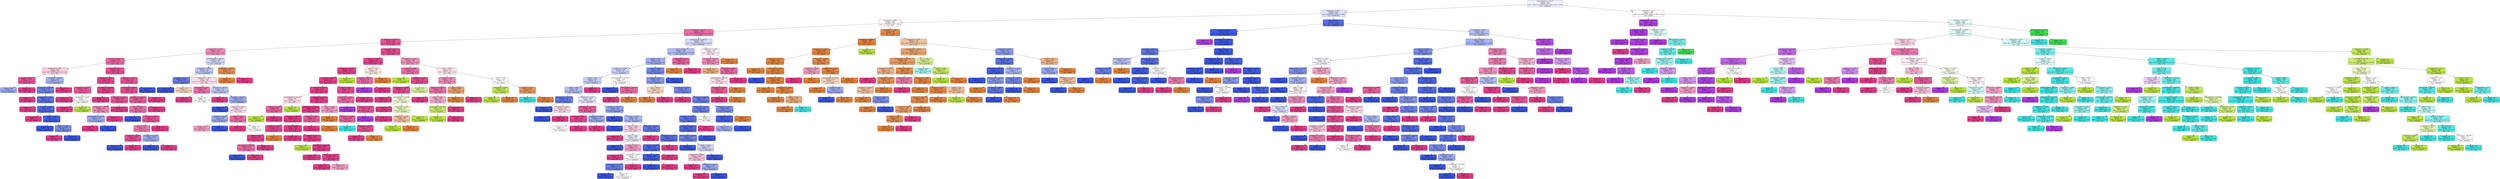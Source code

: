 digraph Tree {
node [shape=box, style="filled, rounded", color="black", fontname="helvetica"] ;
edge [fontname="helvetica"] ;
0 [label="majoraxislength <= 328.101\nentropy = 2.661\nsamples = 4313\nvalue = [981.0, 673.0, 304.0, 819.0, 1756.0, 956.0, 1316.0]\nclass = DERMASON", fillcolor="#eff1fd"] ;
1 [label="shapefactor1 <= 0.007\nentropy = 1.729\nsamples = 2576\nvalue = [979, 50, 0, 5, 1756, 70, 1198]\nclass = DERMASON", fillcolor="#d8defa"] ;
0 -> 1 [labeldistance=2.5, labelangle=45, headlabel="True"] ;
2 [label="compactness <= 0.851\nentropy = 1.529\nsamples = 1463\nvalue = [970, 49, 0, 5, 227, 5, 1044]\nclass = SIRA", fillcolor="#fef4f8"] ;
1 -> 2 ;
3 [label="shapefactor2 <= 0.002\nentropy = 1.092\nsamples = 837\nvalue = [68.0, 40.0, 0.0, 2.0, 181.0, 5.0, 1030.0]\nclass = SIRA", fillcolor="#ec6ca5"] ;
2 -> 3 ;
4 [label="perimeter <= 773.427\nentropy = 0.791\nsamples = 684\nvalue = [37, 40, 0, 2, 56, 5, 941]\nclass = SIRA", fillcolor="#e95497"] ;
3 -> 4 ;
5 [label="shapefactor4 <= 0.998\nentropy = 1.163\nsamples = 145\nvalue = [13, 2, 0, 0, 55, 0, 156]\nclass = SIRA", fillcolor="#f08ab8"] ;
4 -> 5 ;
6 [label="perimeter <= 752.652\nentropy = 0.756\nsamples = 112\nvalue = [0, 2, 0, 0, 30, 0, 140]\nclass = SIRA", fillcolor="#eb66a1"] ;
5 -> 6 ;
7 [label="shapefactor4 <= 0.997\nentropy = 0.984\nsamples = 30\nvalue = [0.0, 0.0, 0.0, 0.0, 20.0, 0.0, 27.0]\nclass = SIRA", fillcolor="#f8cce0"] ;
6 -> 7 ;
8 [label="roundness <= 0.883\nentropy = 0.485\nsamples = 12\nvalue = [0, 0, 0, 0, 2, 0, 17]\nclass = SIRA", fillcolor="#e85094"] ;
7 -> 8 ;
9 [label="entropy = 0.918\nsamples = 2\nvalue = [0, 0, 0, 0, 2, 0, 1]\nclass = DERMASON", fillcolor="#9caaf2"] ;
8 -> 9 ;
10 [label="entropy = 0.0\nsamples = 10\nvalue = [0, 0, 0, 0, 0, 0, 16]\nclass = SIRA", fillcolor="#e53986"] ;
8 -> 10 ;
11 [label="shapefactor4 <= 0.998\nentropy = 0.94\nsamples = 18\nvalue = [0, 0, 0, 0, 18, 0, 10]\nclass = DERMASON", fillcolor="#a7b4f3"] ;
7 -> 11 ;
12 [label="equivdiameter <= 222.388\nentropy = 0.755\nsamples = 16\nvalue = [0, 0, 0, 0, 18, 0, 5]\nclass = DERMASON", fillcolor="#7085ec"] ;
11 -> 12 ;
13 [label="entropy = 0.0\nsamples = 1\nvalue = [0, 0, 0, 0, 0, 0, 2]\nclass = SIRA", fillcolor="#e53986"] ;
12 -> 13 ;
14 [label="shapefactor1 <= 0.007\nentropy = 0.592\nsamples = 15\nvalue = [0, 0, 0, 0, 18, 0, 3]\nclass = DERMASON", fillcolor="#5a72e9"] ;
12 -> 14 ;
15 [label="entropy = 0.0\nsamples = 1\nvalue = [0, 0, 0, 0, 0, 0, 1]\nclass = SIRA", fillcolor="#e53986"] ;
14 -> 15 ;
16 [label="roundness <= 0.892\nentropy = 0.469\nsamples = 14\nvalue = [0, 0, 0, 0, 18, 0, 2]\nclass = DERMASON", fillcolor="#4f69e8"] ;
14 -> 16 ;
17 [label="entropy = 0.0\nsamples = 1\nvalue = [0, 0, 0, 0, 0, 0, 1]\nclass = SIRA", fillcolor="#e53986"] ;
16 -> 17 ;
18 [label="extent <= 0.777\nentropy = 0.297\nsamples = 13\nvalue = [0, 0, 0, 0, 18, 0, 1]\nclass = DERMASON", fillcolor="#445fe6"] ;
16 -> 18 ;
19 [label="entropy = 0.0\nsamples = 10\nvalue = [0, 0, 0, 0, 15, 0, 0]\nclass = DERMASON", fillcolor="#3956e5"] ;
18 -> 19 ;
20 [label="extent <= 0.801\nentropy = 0.811\nsamples = 3\nvalue = [0, 0, 0, 0, 3, 0, 1]\nclass = DERMASON", fillcolor="#7b8eee"] ;
18 -> 20 ;
21 [label="entropy = 0.0\nsamples = 1\nvalue = [0, 0, 0, 0, 0, 0, 1]\nclass = SIRA", fillcolor="#e53986"] ;
20 -> 21 ;
22 [label="entropy = 0.0\nsamples = 2\nvalue = [0, 0, 0, 0, 3, 0, 0]\nclass = DERMASON", fillcolor="#3956e5"] ;
20 -> 22 ;
23 [label="entropy = 0.0\nsamples = 2\nvalue = [0, 0, 0, 0, 0, 0, 5]\nclass = SIRA", fillcolor="#e53986"] ;
11 -> 23 ;
24 [label="eccentricity <= 0.753\nentropy = 0.519\nsamples = 82\nvalue = [0, 2, 0, 0, 10, 0, 113]\nclass = SIRA", fillcolor="#e84e93"] ;
6 -> 24 ;
25 [label="shapefactor2 <= 0.002\nentropy = 0.42\nsamples = 38\nvalue = [0, 2, 0, 0, 2, 0, 56]\nclass = SIRA", fillcolor="#e7478e"] ;
24 -> 25 ;
26 [label="aspectration <= 1.514\nentropy = 0.592\nsamples = 8\nvalue = [0, 2, 0, 0, 0, 0, 12]\nclass = SIRA", fillcolor="#e95a9a"] ;
25 -> 26 ;
27 [label="entropy = 0.0\nsamples = 5\nvalue = [0, 0, 0, 0, 0, 0, 10]\nclass = SIRA", fillcolor="#e53986"] ;
26 -> 27 ;
28 [label="shapefactor3 <= 0.658\nentropy = 1.0\nsamples = 3\nvalue = [0, 2, 0, 0, 0, 0, 2]\nclass = BARBUNYA", fillcolor="#ffffff"] ;
26 -> 28 ;
29 [label="entropy = 0.0\nsamples = 2\nvalue = [0, 0, 0, 0, 0, 0, 2]\nclass = SIRA", fillcolor="#e53986"] ;
28 -> 29 ;
30 [label="entropy = 0.0\nsamples = 1\nvalue = [0, 2, 0, 0, 0, 0, 0]\nclass = BARBUNYA", fillcolor="#b7e539"] ;
28 -> 30 ;
31 [label="convexarea <= 42143.0\nentropy = 0.258\nsamples = 30\nvalue = [0, 0, 0, 0, 2, 0, 44]\nclass = SIRA", fillcolor="#e6428c"] ;
25 -> 31 ;
32 [label="entropy = 0.0\nsamples = 17\nvalue = [0, 0, 0, 0, 0, 0, 29]\nclass = SIRA", fillcolor="#e53986"] ;
31 -> 32 ;
33 [label="eccentricity <= 0.737\nentropy = 0.523\nsamples = 13\nvalue = [0, 0, 0, 0, 2, 0, 15]\nclass = SIRA", fillcolor="#e85396"] ;
31 -> 33 ;
34 [label="equivdiameter <= 232.685\nentropy = 0.863\nsamples = 7\nvalue = [0, 0, 0, 0, 2, 0, 5]\nclass = SIRA", fillcolor="#ef88b6"] ;
33 -> 34 ;
35 [label="majoraxislength <= 280.298\nentropy = 0.918\nsamples = 3\nvalue = [0, 0, 0, 0, 2, 0, 1]\nclass = DERMASON", fillcolor="#9caaf2"] ;
34 -> 35 ;
36 [label="entropy = 0.0\nsamples = 1\nvalue = [0, 0, 0, 0, 0, 0, 1]\nclass = SIRA", fillcolor="#e53986"] ;
35 -> 36 ;
37 [label="entropy = 0.0\nsamples = 2\nvalue = [0, 0, 0, 0, 2, 0, 0]\nclass = DERMASON", fillcolor="#3956e5"] ;
35 -> 37 ;
38 [label="entropy = 0.0\nsamples = 4\nvalue = [0, 0, 0, 0, 0, 0, 4]\nclass = SIRA", fillcolor="#e53986"] ;
34 -> 38 ;
39 [label="entropy = 0.0\nsamples = 6\nvalue = [0, 0, 0, 0, 0, 0, 10]\nclass = SIRA", fillcolor="#e53986"] ;
33 -> 39 ;
40 [label="shapefactor3 <= 0.654\nentropy = 0.538\nsamples = 44\nvalue = [0, 0, 0, 0, 8, 0, 57]\nclass = SIRA", fillcolor="#e95597"] ;
24 -> 40 ;
41 [label="compactness <= 0.802\nentropy = 0.454\nsamples = 43\nvalue = [0, 0, 0, 0, 6, 0, 57]\nclass = SIRA", fillcolor="#e84e93"] ;
40 -> 41 ;
42 [label="shapefactor1 <= 0.007\nentropy = 0.592\nsamples = 31\nvalue = [0, 0, 0, 0, 6, 0, 36]\nclass = SIRA", fillcolor="#e95a9a"] ;
41 -> 42 ;
43 [label="area <= 41018.0\nentropy = 0.736\nsamples = 22\nvalue = [0, 0, 0, 0, 6, 0, 23]\nclass = SIRA", fillcolor="#ec6da6"] ;
42 -> 43 ;
44 [label="entropy = 0.0\nsamples = 2\nvalue = [0, 0, 0, 0, 3, 0, 0]\nclass = DERMASON", fillcolor="#3956e5"] ;
43 -> 44 ;
45 [label="roundness <= 0.892\nentropy = 0.516\nsamples = 20\nvalue = [0, 0, 0, 0, 3, 0, 23]\nclass = SIRA", fillcolor="#e85396"] ;
43 -> 45 ;
46 [label="extent <= 0.754\nentropy = 0.811\nsamples = 9\nvalue = [0, 0, 0, 0, 3, 0, 9]\nclass = SIRA", fillcolor="#ee7bae"] ;
45 -> 46 ;
47 [label="shapefactor2 <= 0.002\nentropy = 0.503\nsamples = 6\nvalue = [0, 0, 0, 0, 1, 0, 8]\nclass = SIRA", fillcolor="#e85295"] ;
46 -> 47 ;
48 [label="entropy = 0.0\nsamples = 1\nvalue = [0, 0, 0, 0, 1, 0, 0]\nclass = DERMASON", fillcolor="#3956e5"] ;
47 -> 48 ;
49 [label="entropy = 0.0\nsamples = 5\nvalue = [0, 0, 0, 0, 0, 0, 8]\nclass = SIRA", fillcolor="#e53986"] ;
47 -> 49 ;
50 [label="perimeter <= 771.578\nentropy = 0.918\nsamples = 3\nvalue = [0, 0, 0, 0, 2, 0, 1]\nclass = DERMASON", fillcolor="#9caaf2"] ;
46 -> 50 ;
51 [label="entropy = 0.0\nsamples = 2\nvalue = [0, 0, 0, 0, 2, 0, 0]\nclass = DERMASON", fillcolor="#3956e5"] ;
50 -> 51 ;
52 [label="entropy = 0.0\nsamples = 1\nvalue = [0, 0, 0, 0, 0, 0, 1]\nclass = SIRA", fillcolor="#e53986"] ;
50 -> 52 ;
53 [label="entropy = 0.0\nsamples = 11\nvalue = [0, 0, 0, 0, 0, 0, 14]\nclass = SIRA", fillcolor="#e53986"] ;
45 -> 53 ;
54 [label="entropy = 0.0\nsamples = 9\nvalue = [0, 0, 0, 0, 0, 0, 13]\nclass = SIRA", fillcolor="#e53986"] ;
42 -> 54 ;
55 [label="entropy = 0.0\nsamples = 12\nvalue = [0, 0, 0, 0, 0, 0, 21]\nclass = SIRA", fillcolor="#e53986"] ;
41 -> 55 ;
56 [label="entropy = 0.0\nsamples = 1\nvalue = [0, 0, 0, 0, 2, 0, 0]\nclass = DERMASON", fillcolor="#3956e5"] ;
40 -> 56 ;
57 [label="minoraxislength <= 188.923\nentropy = 1.529\nsamples = 33\nvalue = [13, 0, 0, 0, 25, 0, 16]\nclass = DERMASON", fillcolor="#d0d7f9"] ;
5 -> 57 ;
58 [label="shapefactor4 <= 0.998\nentropy = 1.352\nsamples = 28\nvalue = [5, 0, 0, 0, 25, 0, 15]\nclass = DERMASON", fillcolor="#bdc7f6"] ;
57 -> 58 ;
59 [label="aspectration <= 1.555\nentropy = 0.696\nsamples = 8\nvalue = [3, 0, 0, 0, 13, 0, 0]\nclass = DERMASON", fillcolor="#677deb"] ;
58 -> 59 ;
60 [label="entropy = 0.0\nsamples = 6\nvalue = [0, 0, 0, 0, 11, 0, 0]\nclass = DERMASON", fillcolor="#3956e5"] ;
59 -> 60 ;
61 [label="entropy = 0.971\nsamples = 2\nvalue = [3, 0, 0, 0, 2, 0, 0]\nclass = SEKER", fillcolor="#f6d5bd"] ;
59 -> 61 ;
62 [label="shapefactor4 <= 0.998\nentropy = 1.285\nsamples = 20\nvalue = [2.0, 0.0, 0.0, 0.0, 12.0, 0.0, 15.0]\nclass = SIRA", fillcolor="#fadcea"] ;
58 -> 62 ;
63 [label="aspectration <= 1.515\nentropy = 0.764\nsamples = 5\nvalue = [2, 0, 0, 0, 0, 0, 7]\nclass = SIRA", fillcolor="#ec72a9"] ;
62 -> 63 ;
64 [label="entropy = 0.0\nsamples = 3\nvalue = [0, 0, 0, 0, 0, 0, 5]\nclass = SIRA", fillcolor="#e53986"] ;
63 -> 64 ;
65 [label="entropy = 1.0\nsamples = 2\nvalue = [2, 0, 0, 0, 0, 0, 2]\nclass = SEKER", fillcolor="#ffffff"] ;
63 -> 65 ;
66 [label="convexarea <= 39932.5\nentropy = 0.971\nsamples = 15\nvalue = [0, 0, 0, 0, 12, 0, 8]\nclass = DERMASON", fillcolor="#bdc7f6"] ;
62 -> 66 ;
67 [label="entropy = 0.0\nsamples = 1\nvalue = [0, 0, 0, 0, 0, 0, 2]\nclass = SIRA", fillcolor="#e53986"] ;
66 -> 67 ;
68 [label="perimeter <= 749.378\nentropy = 0.918\nsamples = 14\nvalue = [0, 0, 0, 0, 12, 0, 6]\nclass = DERMASON", fillcolor="#9caaf2"] ;
66 -> 68 ;
69 [label="entropy = 0.0\nsamples = 5\nvalue = [0, 0, 0, 0, 7, 0, 0]\nclass = DERMASON", fillcolor="#3956e5"] ;
68 -> 69 ;
70 [label="shapefactor3 <= 0.648\nentropy = 0.994\nsamples = 9\nvalue = [0, 0, 0, 0, 5, 0, 6]\nclass = SIRA", fillcolor="#fbdeeb"] ;
68 -> 70 ;
71 [label="shapefactor2 <= 0.002\nentropy = 0.918\nsamples = 4\nvalue = [0, 0, 0, 0, 4, 0, 2]\nclass = DERMASON", fillcolor="#9caaf2"] ;
70 -> 71 ;
72 [label="entropy = 0.918\nsamples = 2\nvalue = [0, 0, 0, 0, 1, 0, 2]\nclass = SIRA", fillcolor="#f29cc2"] ;
71 -> 72 ;
73 [label="entropy = 0.0\nsamples = 2\nvalue = [0, 0, 0, 0, 3, 0, 0]\nclass = DERMASON", fillcolor="#3956e5"] ;
71 -> 73 ;
74 [label="solidity <= 0.991\nentropy = 0.722\nsamples = 5\nvalue = [0, 0, 0, 0, 1, 0, 4]\nclass = SIRA", fillcolor="#ec6aa4"] ;
70 -> 74 ;
75 [label="entropy = 0.0\nsamples = 3\nvalue = [0, 0, 0, 0, 0, 0, 3]\nclass = SIRA", fillcolor="#e53986"] ;
74 -> 75 ;
76 [label="entropy = 1.0\nsamples = 2\nvalue = [0, 0, 0, 0, 1, 0, 1]\nclass = DERMASON", fillcolor="#ffffff"] ;
74 -> 76 ;
77 [label="equivdiameter <= 236.361\nentropy = 0.503\nsamples = 5\nvalue = [8, 0, 0, 0, 0, 0, 1]\nclass = SEKER", fillcolor="#e89152"] ;
57 -> 77 ;
78 [label="entropy = 0.0\nsamples = 4\nvalue = [8, 0, 0, 0, 0, 0, 0]\nclass = SEKER", fillcolor="#e58139"] ;
77 -> 78 ;
79 [label="entropy = 0.0\nsamples = 1\nvalue = [0, 0, 0, 0, 0, 0, 1]\nclass = SIRA", fillcolor="#e53986"] ;
77 -> 79 ;
80 [label="convexarea <= 50696.0\nentropy = 0.533\nsamples = 539\nvalue = [24, 38, 0, 2, 1, 5, 785]\nclass = SIRA", fillcolor="#e74a90"] ;
4 -> 80 ;
81 [label="roundness <= 0.919\nentropy = 0.305\nsamples = 460\nvalue = [11, 10, 0, 1, 1, 5, 704]\nclass = SIRA", fillcolor="#e6418b"] ;
80 -> 81 ;
82 [label="compactness <= 0.84\nentropy = 0.254\nsamples = 454\nvalue = [6, 10, 0, 1, 1, 4, 700]\nclass = SIRA", fillcolor="#e63f8a"] ;
81 -> 82 ;
83 [label="eccentricity <= 0.806\nentropy = 0.219\nsamples = 453\nvalue = [6, 6, 0, 1, 1, 4, 700]\nclass = SIRA", fillcolor="#e63e89"] ;
82 -> 83 ;
84 [label="roundness <= 0.835\nentropy = 0.182\nsamples = 423\nvalue = [6, 6, 0, 1, 1, 0, 646]\nclass = SIRA", fillcolor="#e63d89"] ;
83 -> 84 ;
85 [label="minoraxislength <= 191.49\nentropy = 0.991\nsamples = 7\nvalue = [0, 4, 0, 0, 0, 0, 5]\nclass = SIRA", fillcolor="#fad7e7"] ;
84 -> 85 ;
86 [label="roundness <= 0.775\nentropy = 0.65\nsamples = 5\nvalue = [0, 1, 0, 0, 0, 0, 5]\nclass = SIRA", fillcolor="#ea619e"] ;
85 -> 86 ;
87 [label="entropy = 0.0\nsamples = 1\nvalue = [0, 1, 0, 0, 0, 0, 0]\nclass = BARBUNYA", fillcolor="#b7e539"] ;
86 -> 87 ;
88 [label="entropy = 0.0\nsamples = 4\nvalue = [0, 0, 0, 0, 0, 0, 5]\nclass = SIRA", fillcolor="#e53986"] ;
86 -> 88 ;
89 [label="entropy = 0.0\nsamples = 2\nvalue = [0, 3, 0, 0, 0, 0, 0]\nclass = BARBUNYA", fillcolor="#b7e539"] ;
85 -> 89 ;
90 [label="shapefactor4 <= 0.999\nentropy = 0.139\nsamples = 416\nvalue = [6, 2, 0, 1, 1, 0, 641]\nclass = SIRA", fillcolor="#e53c88"] ;
84 -> 90 ;
91 [label="majoraxislength <= 322.985\nentropy = 0.078\nsamples = 407\nvalue = [2, 2, 0, 0, 1, 0, 632]\nclass = SIRA", fillcolor="#e53b87"] ;
90 -> 91 ;
92 [label="roundness <= 0.855\nentropy = 0.065\nsamples = 401\nvalue = [1, 2, 0, 0, 1, 0, 626]\nclass = SIRA", fillcolor="#e53a87"] ;
91 -> 92 ;
93 [label="compactness <= 0.825\nentropy = 0.443\nsamples = 19\nvalue = [1, 0, 0, 0, 1, 0, 26]\nclass = SIRA", fillcolor="#e7488f"] ;
92 -> 93 ;
94 [label="solidity <= 0.984\nentropy = 0.229\nsamples = 18\nvalue = [0, 0, 0, 0, 1, 0, 26]\nclass = SIRA", fillcolor="#e6418b"] ;
93 -> 94 ;
95 [label="minoraxislength <= 184.473\nentropy = 0.722\nsamples = 5\nvalue = [0, 0, 0, 0, 1, 0, 4]\nclass = SIRA", fillcolor="#ec6aa4"] ;
94 -> 95 ;
96 [label="entropy = 0.0\nsamples = 1\nvalue = [0, 0, 0, 0, 1, 0, 0]\nclass = DERMASON", fillcolor="#3956e5"] ;
95 -> 96 ;
97 [label="entropy = 0.0\nsamples = 4\nvalue = [0, 0, 0, 0, 0, 0, 4]\nclass = SIRA", fillcolor="#e53986"] ;
95 -> 97 ;
98 [label="entropy = 0.0\nsamples = 13\nvalue = [0, 0, 0, 0, 0, 0, 22]\nclass = SIRA", fillcolor="#e53986"] ;
94 -> 98 ;
99 [label="entropy = 0.0\nsamples = 1\nvalue = [1, 0, 0, 0, 0, 0, 0]\nclass = SEKER", fillcolor="#e58139"] ;
93 -> 99 ;
100 [label="extent <= 0.776\nentropy = 0.032\nsamples = 382\nvalue = [0, 2, 0, 0, 0, 0, 600]\nclass = SIRA", fillcolor="#e53a86"] ;
92 -> 100 ;
101 [label="entropy = 0.0\nsamples = 249\nvalue = [0, 0, 0, 0, 0, 0, 403]\nclass = SIRA", fillcolor="#e53986"] ;
100 -> 101 ;
102 [label="extent <= 0.776\nentropy = 0.081\nsamples = 133\nvalue = [0, 2, 0, 0, 0, 0, 197]\nclass = SIRA", fillcolor="#e53b87"] ;
100 -> 102 ;
103 [label="entropy = 0.0\nsamples = 1\nvalue = [0, 1, 0, 0, 0, 0, 0]\nclass = BARBUNYA", fillcolor="#b7e539"] ;
102 -> 103 ;
104 [label="equivdiameter <= 247.635\nentropy = 0.046\nsamples = 132\nvalue = [0, 1, 0, 0, 0, 0, 197]\nclass = SIRA", fillcolor="#e53a87"] ;
102 -> 104 ;
105 [label="entropy = 0.0\nsamples = 113\nvalue = [0, 0, 0, 0, 0, 0, 167]\nclass = SIRA", fillcolor="#e53986"] ;
104 -> 105 ;
106 [label="shapefactor4 <= 0.998\nentropy = 0.206\nsamples = 19\nvalue = [0, 1, 0, 0, 0, 0, 30]\nclass = SIRA", fillcolor="#e6408a"] ;
104 -> 106 ;
107 [label="entropy = 0.0\nsamples = 17\nvalue = [0, 0, 0, 0, 0, 0, 28]\nclass = SIRA", fillcolor="#e53986"] ;
106 -> 107 ;
108 [label="entropy = 0.918\nsamples = 2\nvalue = [0, 1, 0, 0, 0, 0, 2]\nclass = SIRA", fillcolor="#f29cc2"] ;
106 -> 108 ;
109 [label="roundness <= 0.874\nentropy = 0.592\nsamples = 6\nvalue = [1, 0, 0, 0, 0, 0, 6]\nclass = SIRA", fillcolor="#e95a9a"] ;
91 -> 109 ;
110 [label="entropy = 0.0\nsamples = 5\nvalue = [0, 0, 0, 0, 0, 0, 6]\nclass = SIRA", fillcolor="#e53986"] ;
109 -> 110 ;
111 [label="entropy = 0.0\nsamples = 1\nvalue = [1, 0, 0, 0, 0, 0, 0]\nclass = SEKER", fillcolor="#e58139"] ;
109 -> 111 ;
112 [label="solidity <= 0.988\nentropy = 1.198\nsamples = 9\nvalue = [4, 0, 0, 1, 0, 0, 9]\nclass = SIRA", fillcolor="#f29cc2"] ;
90 -> 112 ;
113 [label="entropy = 0.0\nsamples = 1\nvalue = [3, 0, 0, 0, 0, 0, 0]\nclass = SEKER", fillcolor="#e58139"] ;
112 -> 113 ;
114 [label="shapefactor4 <= 0.999\nentropy = 0.866\nsamples = 8\nvalue = [1, 0, 0, 1, 0, 0, 9]\nclass = SIRA", fillcolor="#ea619e"] ;
112 -> 114 ;
115 [label="entropy = 0.0\nsamples = 1\nvalue = [0, 0, 0, 1, 0, 0, 0]\nclass = CALI", fillcolor="#39e5e2"] ;
114 -> 115 ;
116 [label="shapefactor4 <= 0.999\nentropy = 0.469\nsamples = 7\nvalue = [1, 0, 0, 0, 0, 0, 9]\nclass = SIRA", fillcolor="#e84f93"] ;
114 -> 116 ;
117 [label="entropy = 0.0\nsamples = 6\nvalue = [0, 0, 0, 0, 0, 0, 9]\nclass = SIRA", fillcolor="#e53986"] ;
116 -> 117 ;
118 [label="entropy = 0.0\nsamples = 1\nvalue = [1, 0, 0, 0, 0, 0, 0]\nclass = SEKER", fillcolor="#e58139"] ;
116 -> 118 ;
119 [label="solidity <= 0.987\nentropy = 0.362\nsamples = 30\nvalue = [0, 0, 0, 0, 0, 4, 54]\nclass = SIRA", fillcolor="#e7488f"] ;
83 -> 119 ;
120 [label="aspectration <= 1.692\nentropy = 0.722\nsamples = 11\nvalue = [0, 0, 0, 0, 0, 4, 16]\nclass = SIRA", fillcolor="#ec6aa4"] ;
119 -> 120 ;
121 [label="entropy = 0.0\nsamples = 1\nvalue = [0, 0, 0, 0, 0, 2, 0]\nclass = HOROZ", fillcolor="#b139e5"] ;
120 -> 121 ;
122 [label="shapefactor4 <= 0.988\nentropy = 0.503\nsamples = 10\nvalue = [0, 0, 0, 0, 0, 2, 16]\nclass = SIRA", fillcolor="#e85295"] ;
120 -> 122 ;
123 [label="entropy = 0.0\nsamples = 1\nvalue = [0, 0, 0, 0, 0, 2, 0]\nclass = HOROZ", fillcolor="#b139e5"] ;
122 -> 123 ;
124 [label="entropy = 0.0\nsamples = 9\nvalue = [0, 0, 0, 0, 0, 0, 16]\nclass = SIRA", fillcolor="#e53986"] ;
122 -> 124 ;
125 [label="entropy = 0.0\nsamples = 19\nvalue = [0, 0, 0, 0, 0, 0, 38]\nclass = SIRA", fillcolor="#e53986"] ;
119 -> 125 ;
126 [label="entropy = 0.0\nsamples = 1\nvalue = [0, 4, 0, 0, 0, 0, 0]\nclass = BARBUNYA", fillcolor="#b7e539"] ;
82 -> 126 ;
127 [label="solidity <= 0.992\nentropy = 1.361\nsamples = 6\nvalue = [5, 0, 0, 0, 0, 1, 4]\nclass = SEKER", fillcolor="#fbeade"] ;
81 -> 127 ;
128 [label="perimeter <= 786.775\nentropy = 0.722\nsamples = 3\nvalue = [0, 0, 0, 0, 0, 1, 4]\nclass = SIRA", fillcolor="#ec6aa4"] ;
127 -> 128 ;
129 [label="entropy = 0.0\nsamples = 1\nvalue = [0, 0, 0, 0, 0, 1, 0]\nclass = HOROZ", fillcolor="#b139e5"] ;
128 -> 129 ;
130 [label="entropy = 0.0\nsamples = 2\nvalue = [0, 0, 0, 0, 0, 0, 4]\nclass = SIRA", fillcolor="#e53986"] ;
128 -> 130 ;
131 [label="entropy = 0.0\nsamples = 3\nvalue = [5, 0, 0, 0, 0, 0, 0]\nclass = SEKER", fillcolor="#e58139"] ;
127 -> 131 ;
132 [label="shapefactor3 <= 0.654\nentropy = 1.282\nsamples = 79\nvalue = [13, 28, 0, 1, 0, 0, 81]\nclass = SIRA", fillcolor="#f091bb"] ;
80 -> 132 ;
133 [label="roundness <= 0.848\nentropy = 0.875\nsamples = 57\nvalue = [2, 17, 0, 0, 0, 0, 66]\nclass = SIRA", fillcolor="#ec70a8"] ;
132 -> 133 ;
134 [label="entropy = 0.0\nsamples = 10\nvalue = [0, 12, 0, 0, 0, 0, 0]\nclass = BARBUNYA", fillcolor="#b7e539"] ;
133 -> 134 ;
135 [label="shapefactor2 <= 0.002\nentropy = 0.539\nsamples = 47\nvalue = [2, 5, 0, 0, 0, 0, 66]\nclass = SIRA", fillcolor="#e84d92"] ;
133 -> 135 ;
136 [label="shapefactor4 <= 0.998\nentropy = 0.441\nsamples = 45\nvalue = [2, 3, 0, 0, 0, 0, 65]\nclass = SIRA", fillcolor="#e7488f"] ;
135 -> 136 ;
137 [label="entropy = 0.0\nsamples = 40\nvalue = [0, 0, 0, 0, 0, 0, 63]\nclass = SIRA", fillcolor="#e53986"] ;
136 -> 137 ;
138 [label="equivdiameter <= 254.446\nentropy = 1.557\nsamples = 5\nvalue = [2, 3, 0, 0, 0, 0, 2]\nclass = BARBUNYA", fillcolor="#f1fad7"] ;
136 -> 138 ;
139 [label="entropy = 0.0\nsamples = 1\nvalue = [0, 0, 0, 0, 0, 0, 2]\nclass = SIRA", fillcolor="#e53986"] ;
138 -> 139 ;
140 [label="aspectration <= 1.642\nentropy = 0.971\nsamples = 4\nvalue = [2, 3, 0, 0, 0, 0, 0]\nclass = BARBUNYA", fillcolor="#e7f6bd"] ;
138 -> 140 ;
141 [label="shapefactor1 <= 0.006\nentropy = 0.918\nsamples = 3\nvalue = [2, 1, 0, 0, 0, 0, 0]\nclass = SEKER", fillcolor="#f2c09c"] ;
140 -> 141 ;
142 [label="entropy = 0.0\nsamples = 1\nvalue = [0, 1, 0, 0, 0, 0, 0]\nclass = BARBUNYA", fillcolor="#b7e539"] ;
141 -> 142 ;
143 [label="entropy = 0.0\nsamples = 2\nvalue = [2, 0, 0, 0, 0, 0, 0]\nclass = SEKER", fillcolor="#e58139"] ;
141 -> 143 ;
144 [label="entropy = 0.0\nsamples = 1\nvalue = [0, 2, 0, 0, 0, 0, 0]\nclass = BARBUNYA", fillcolor="#b7e539"] ;
140 -> 144 ;
145 [label="entropy = 0.918\nsamples = 2\nvalue = [0, 2, 0, 0, 0, 0, 1]\nclass = BARBUNYA", fillcolor="#dbf29c"] ;
135 -> 145 ;
146 [label="area <= 52647.5\nentropy = 1.703\nsamples = 22\nvalue = [11, 11, 0, 1, 0, 0, 15]\nclass = SIRA", fillcolor="#fbe2ed"] ;
132 -> 146 ;
147 [label="roundness <= 0.914\nentropy = 1.28\nsamples = 14\nvalue = [4, 4, 0, 0, 0, 0, 15]\nclass = SIRA", fillcolor="#f08cb9"] ;
146 -> 147 ;
148 [label="shapefactor3 <= 0.664\nentropy = 0.764\nsamples = 10\nvalue = [0, 4, 0, 0, 0, 0, 14]\nclass = SIRA", fillcolor="#ec72a9"] ;
147 -> 148 ;
149 [label="entropy = 0.0\nsamples = 3\nvalue = [0, 0, 0, 0, 0, 0, 7]\nclass = SIRA", fillcolor="#e53986"] ;
148 -> 149 ;
150 [label="solidity <= 0.987\nentropy = 0.946\nsamples = 7\nvalue = [0, 4, 0, 0, 0, 0, 7]\nclass = SIRA", fillcolor="#f4aacb"] ;
148 -> 150 ;
151 [label="equivdiameter <= 257.829\nentropy = 0.722\nsamples = 4\nvalue = [0, 4, 0, 0, 0, 0, 1]\nclass = BARBUNYA", fillcolor="#c9ec6a"] ;
150 -> 151 ;
152 [label="entropy = 0.0\nsamples = 3\nvalue = [0, 4, 0, 0, 0, 0, 0]\nclass = BARBUNYA", fillcolor="#b7e539"] ;
151 -> 152 ;
153 [label="entropy = 0.0\nsamples = 1\nvalue = [0, 0, 0, 0, 0, 0, 1]\nclass = SIRA", fillcolor="#e53986"] ;
151 -> 153 ;
154 [label="entropy = 0.0\nsamples = 3\nvalue = [0, 0, 0, 0, 0, 0, 6]\nclass = SIRA", fillcolor="#e53986"] ;
150 -> 154 ;
155 [label="solidity <= 0.992\nentropy = 0.722\nsamples = 4\nvalue = [4, 0, 0, 0, 0, 0, 1]\nclass = SEKER", fillcolor="#eca06a"] ;
147 -> 155 ;
156 [label="entropy = 0.0\nsamples = 3\nvalue = [4, 0, 0, 0, 0, 0, 0]\nclass = SEKER", fillcolor="#e58139"] ;
155 -> 156 ;
157 [label="entropy = 0.0\nsamples = 1\nvalue = [0, 0, 0, 0, 0, 0, 1]\nclass = SIRA", fillcolor="#e53986"] ;
155 -> 157 ;
158 [label="extent <= 0.778\nentropy = 1.287\nsamples = 8\nvalue = [7, 7, 0, 1, 0, 0, 0]\nclass = SEKER", fillcolor="#ffffff"] ;
146 -> 158 ;
159 [label="shapefactor4 <= 0.997\nentropy = 0.544\nsamples = 5\nvalue = [1, 7, 0, 0, 0, 0, 0]\nclass = BARBUNYA", fillcolor="#c1e955"] ;
158 -> 159 ;
160 [label="entropy = 0.0\nsamples = 4\nvalue = [0, 7, 0, 0, 0, 0, 0]\nclass = BARBUNYA", fillcolor="#b7e539"] ;
159 -> 160 ;
161 [label="entropy = 0.0\nsamples = 1\nvalue = [1, 0, 0, 0, 0, 0, 0]\nclass = SEKER", fillcolor="#e58139"] ;
159 -> 161 ;
162 [label="solidity <= 0.987\nentropy = 0.592\nsamples = 3\nvalue = [6, 0, 0, 1, 0, 0, 0]\nclass = SEKER", fillcolor="#e9965a"] ;
158 -> 162 ;
163 [label="entropy = 0.0\nsamples = 1\nvalue = [0, 0, 0, 1, 0, 0, 0]\nclass = CALI", fillcolor="#39e5e2"] ;
162 -> 163 ;
164 [label="entropy = 0.0\nsamples = 2\nvalue = [6, 0, 0, 0, 0, 0, 0]\nclass = SEKER", fillcolor="#e58139"] ;
162 -> 164 ;
165 [label="minoraxislength <= 194.152\nentropy = 1.403\nsamples = 153\nvalue = [31.0, 0.0, 0.0, 0.0, 125.0, 0.0, 89.0]\nclass = DERMASON", fillcolor="#d1d8f9"] ;
3 -> 165 ;
166 [label="area <= 41579.5\nentropy = 1.205\nsamples = 127\nvalue = [12.0, 0.0, 0.0, 0.0, 124.0, 0.0, 68.0]\nclass = DERMASON", fillcolor="#adb9f4"] ;
165 -> 166 ;
167 [label="solidity <= 0.99\nentropy = 1.151\nsamples = 120\nvalue = [10, 0, 0, 0, 124, 0, 58]\nclass = DERMASON", fillcolor="#9dacf2"] ;
166 -> 167 ;
168 [label="compactness <= 0.848\nentropy = 1.046\nsamples = 74\nvalue = [1, 0, 0, 0, 65, 0, 47]\nclass = DERMASON", fillcolor="#c9d1f8"] ;
167 -> 168 ;
169 [label="solidity <= 0.99\nentropy = 0.978\nsamples = 68\nvalue = [0, 0, 0, 0, 61, 0, 43]\nclass = DERMASON", fillcolor="#c5cdf7"] ;
168 -> 169 ;
170 [label="solidity <= 0.987\nentropy = 0.961\nsamples = 67\nvalue = [0, 0, 0, 0, 61, 0, 38]\nclass = DERMASON", fillcolor="#b4bff5"] ;
169 -> 170 ;
171 [label="majoraxislength <= 270.065\nentropy = 0.691\nsamples = 15\nvalue = [0, 0, 0, 0, 22, 0, 5]\nclass = DERMASON", fillcolor="#667ceb"] ;
170 -> 171 ;
172 [label="entropy = 0.0\nsamples = 9\nvalue = [0, 0, 0, 0, 18, 0, 0]\nclass = DERMASON", fillcolor="#3956e5"] ;
171 -> 172 ;
173 [label="shapefactor1 <= 0.007\nentropy = 0.991\nsamples = 6\nvalue = [0, 0, 0, 0, 4, 0, 5]\nclass = SIRA", fillcolor="#fad7e7"] ;
171 -> 173 ;
174 [label="entropy = 0.0\nsamples = 1\nvalue = [0, 0, 0, 0, 4, 0, 0]\nclass = DERMASON", fillcolor="#3956e5"] ;
173 -> 174 ;
175 [label="entropy = 0.0\nsamples = 5\nvalue = [0, 0, 0, 0, 0, 0, 5]\nclass = SIRA", fillcolor="#e53986"] ;
173 -> 175 ;
176 [label="shapefactor4 <= 0.997\nentropy = 0.995\nsamples = 52\nvalue = [0, 0, 0, 0, 39, 0, 33]\nclass = DERMASON", fillcolor="#e1e5fb"] ;
170 -> 176 ;
177 [label="majoraxislength <= 272.133\nentropy = 0.61\nsamples = 16\nvalue = [0, 0, 0, 0, 3, 0, 17]\nclass = SIRA", fillcolor="#ea5c9b"] ;
176 -> 177 ;
178 [label="roundness <= 0.89\nentropy = 0.323\nsamples = 13\nvalue = [0, 0, 0, 0, 1, 0, 16]\nclass = SIRA", fillcolor="#e7458e"] ;
177 -> 178 ;
179 [label="entropy = 1.0\nsamples = 2\nvalue = [0, 0, 0, 0, 1, 0, 1]\nclass = DERMASON", fillcolor="#ffffff"] ;
178 -> 179 ;
180 [label="entropy = 0.0\nsamples = 11\nvalue = [0, 0, 0, 0, 0, 0, 15]\nclass = SIRA", fillcolor="#e53986"] ;
178 -> 180 ;
181 [label="shapefactor4 <= 0.994\nentropy = 0.918\nsamples = 3\nvalue = [0, 0, 0, 0, 2, 0, 1]\nclass = DERMASON", fillcolor="#9caaf2"] ;
177 -> 181 ;
182 [label="entropy = 0.0\nsamples = 1\nvalue = [0, 0, 0, 0, 0, 0, 1]\nclass = SIRA", fillcolor="#e53986"] ;
181 -> 182 ;
183 [label="entropy = 0.0\nsamples = 2\nvalue = [0, 0, 0, 0, 2, 0, 0]\nclass = DERMASON", fillcolor="#3956e5"] ;
181 -> 183 ;
184 [label="perimeter <= 721.534\nentropy = 0.89\nsamples = 36\nvalue = [0, 0, 0, 0, 36, 0, 16]\nclass = DERMASON", fillcolor="#91a1f1"] ;
176 -> 184 ;
185 [label="entropy = 0.0\nsamples = 6\nvalue = [0, 0, 0, 0, 8, 0, 0]\nclass = DERMASON", fillcolor="#3956e5"] ;
184 -> 185 ;
186 [label="roundness <= 0.912\nentropy = 0.946\nsamples = 30\nvalue = [0, 0, 0, 0, 28, 0, 16]\nclass = DERMASON", fillcolor="#aab7f4"] ;
184 -> 186 ;
187 [label="extent <= 0.738\nentropy = 0.985\nsamples = 15\nvalue = [0, 0, 0, 0, 9, 0, 12]\nclass = SIRA", fillcolor="#f8cee1"] ;
186 -> 187 ;
188 [label="entropy = 0.0\nsamples = 4\nvalue = [0, 0, 0, 0, 0, 0, 4]\nclass = SIRA", fillcolor="#e53986"] ;
187 -> 188 ;
189 [label="extent <= 0.776\nentropy = 0.998\nsamples = 11\nvalue = [0, 0, 0, 0, 9, 0, 8]\nclass = DERMASON", fillcolor="#e9ecfc"] ;
187 -> 189 ;
190 [label="entropy = 0.0\nsamples = 4\nvalue = [0, 0, 0, 0, 5, 0, 0]\nclass = DERMASON", fillcolor="#3956e5"] ;
189 -> 190 ;
191 [label="extent <= 0.793\nentropy = 0.918\nsamples = 7\nvalue = [0, 0, 0, 0, 4, 0, 8]\nclass = SIRA", fillcolor="#f29cc2"] ;
189 -> 191 ;
192 [label="entropy = 0.0\nsamples = 2\nvalue = [0, 0, 0, 0, 0, 0, 4]\nclass = SIRA", fillcolor="#e53986"] ;
191 -> 192 ;
193 [label="shapefactor3 <= 0.695\nentropy = 1.0\nsamples = 5\nvalue = [0, 0, 0, 0, 4, 0, 4]\nclass = DERMASON", fillcolor="#ffffff"] ;
191 -> 193 ;
194 [label="majoraxislength <= 274.841\nentropy = 0.722\nsamples = 4\nvalue = [0, 0, 0, 0, 4, 0, 1]\nclass = DERMASON", fillcolor="#6a80ec"] ;
193 -> 194 ;
195 [label="entropy = 0.0\nsamples = 2\nvalue = [0, 0, 0, 0, 3, 0, 0]\nclass = DERMASON", fillcolor="#3956e5"] ;
194 -> 195 ;
196 [label="entropy = 1.0\nsamples = 2\nvalue = [0, 0, 0, 0, 1, 0, 1]\nclass = DERMASON", fillcolor="#ffffff"] ;
194 -> 196 ;
197 [label="entropy = 0.0\nsamples = 1\nvalue = [0, 0, 0, 0, 0, 0, 3]\nclass = SIRA", fillcolor="#e53986"] ;
193 -> 197 ;
198 [label="perimeter <= 722.393\nentropy = 0.667\nsamples = 15\nvalue = [0, 0, 0, 0, 19, 0, 4]\nclass = DERMASON", fillcolor="#637aea"] ;
186 -> 198 ;
199 [label="entropy = 0.0\nsamples = 1\nvalue = [0, 0, 0, 0, 0, 0, 1]\nclass = SIRA", fillcolor="#e53986"] ;
198 -> 199 ;
200 [label="shapefactor4 <= 0.999\nentropy = 0.575\nsamples = 14\nvalue = [0, 0, 0, 0, 19, 0, 3]\nclass = DERMASON", fillcolor="#5871e9"] ;
198 -> 200 ;
201 [label="perimeter <= 743.243\nentropy = 0.454\nsamples = 13\nvalue = [0, 0, 0, 0, 19, 0, 2]\nclass = DERMASON", fillcolor="#4e68e8"] ;
200 -> 201 ;
202 [label="shapefactor2 <= 0.002\nentropy = 0.286\nsamples = 12\nvalue = [0, 0, 0, 0, 19, 0, 1]\nclass = DERMASON", fillcolor="#435fe6"] ;
201 -> 202 ;
203 [label="entropy = 0.0\nsamples = 11\nvalue = [0, 0, 0, 0, 19, 0, 0]\nclass = DERMASON", fillcolor="#3956e5"] ;
202 -> 203 ;
204 [label="entropy = 0.0\nsamples = 1\nvalue = [0, 0, 0, 0, 0, 0, 1]\nclass = SIRA", fillcolor="#e53986"] ;
202 -> 204 ;
205 [label="entropy = 0.0\nsamples = 1\nvalue = [0, 0, 0, 0, 0, 0, 1]\nclass = SIRA", fillcolor="#e53986"] ;
201 -> 205 ;
206 [label="entropy = 0.0\nsamples = 1\nvalue = [0, 0, 0, 0, 0, 0, 1]\nclass = SIRA", fillcolor="#e53986"] ;
200 -> 206 ;
207 [label="entropy = 0.0\nsamples = 1\nvalue = [0, 0, 0, 0, 0, 0, 5]\nclass = SIRA", fillcolor="#e53986"] ;
169 -> 207 ;
208 [label="minoraxislength <= 187.294\nentropy = 1.392\nsamples = 6\nvalue = [1, 0, 0, 0, 4, 0, 4]\nclass = DERMASON", fillcolor="#ffffff"] ;
168 -> 208 ;
209 [label="entropy = 0.0\nsamples = 3\nvalue = [0, 0, 0, 0, 4, 0, 0]\nclass = DERMASON", fillcolor="#3956e5"] ;
208 -> 209 ;
210 [label="majoraxislength <= 267.857\nentropy = 0.722\nsamples = 3\nvalue = [1, 0, 0, 0, 0, 0, 4]\nclass = SIRA", fillcolor="#ec6aa4"] ;
208 -> 210 ;
211 [label="entropy = 0.0\nsamples = 2\nvalue = [0, 0, 0, 0, 0, 0, 4]\nclass = SIRA", fillcolor="#e53986"] ;
210 -> 211 ;
212 [label="entropy = 0.0\nsamples = 1\nvalue = [1, 0, 0, 0, 0, 0, 0]\nclass = SEKER", fillcolor="#e58139"] ;
210 -> 212 ;
213 [label="extent <= 0.805\nentropy = 1.068\nsamples = 46\nvalue = [9, 0, 0, 0, 59, 0, 11]\nclass = DERMASON", fillcolor="#7388ed"] ;
167 -> 213 ;
214 [label="roundness <= 0.92\nentropy = 1.227\nsamples = 39\nvalue = [9, 0, 0, 0, 42, 0, 11]\nclass = DERMASON", fillcolor="#8798ef"] ;
213 -> 214 ;
215 [label="area <= 38206.0\nentropy = 0.971\nsamples = 4\nvalue = [3, 0, 0, 0, 0, 0, 2]\nclass = SEKER", fillcolor="#f6d5bd"] ;
214 -> 215 ;
216 [label="entropy = 0.0\nsamples = 2\nvalue = [3, 0, 0, 0, 0, 0, 0]\nclass = SEKER", fillcolor="#e58139"] ;
215 -> 216 ;
217 [label="entropy = 0.0\nsamples = 2\nvalue = [0, 0, 0, 0, 0, 0, 2]\nclass = SIRA", fillcolor="#e53986"] ;
215 -> 217 ;
218 [label="shapefactor4 <= 0.995\nentropy = 1.087\nsamples = 35\nvalue = [6, 0, 0, 0, 42, 0, 9]\nclass = DERMASON", fillcolor="#778bed"] ;
214 -> 218 ;
219 [label="entropy = 0.0\nsamples = 2\nvalue = [0, 0, 0, 0, 0, 0, 3]\nclass = SIRA", fillcolor="#e53986"] ;
218 -> 219 ;
220 [label="convexarea <= 40584.5\nentropy = 0.986\nsamples = 33\nvalue = [6, 0, 0, 0, 42, 0, 6]\nclass = DERMASON", fillcolor="#6a80ec"] ;
218 -> 220 ;
221 [label="shapefactor1 <= 0.007\nentropy = 0.855\nsamples = 21\nvalue = [1, 0, 0, 0, 27, 0, 6]\nclass = DERMASON", fillcolor="#6b80ec"] ;
220 -> 221 ;
222 [label="perimeter <= 737.785\nentropy = 0.625\nsamples = 19\nvalue = [0, 0, 0, 0, 27, 0, 5]\nclass = DERMASON", fillcolor="#5e75ea"] ;
221 -> 222 ;
223 [label="perimeter <= 722.753\nentropy = 0.469\nsamples = 18\nvalue = [0, 0, 0, 0, 27, 0, 3]\nclass = DERMASON", fillcolor="#4f69e8"] ;
222 -> 223 ;
224 [label="minoraxislength <= 182.424\nentropy = 0.75\nsamples = 9\nvalue = [0, 0, 0, 0, 11, 0, 3]\nclass = DERMASON", fillcolor="#6f84ec"] ;
223 -> 224 ;
225 [label="entropy = 0.0\nsamples = 3\nvalue = [0, 0, 0, 0, 7, 0, 0]\nclass = DERMASON", fillcolor="#3956e5"] ;
224 -> 225 ;
226 [label="solidity <= 0.992\nentropy = 0.985\nsamples = 6\nvalue = [0, 0, 0, 0, 4, 0, 3]\nclass = DERMASON", fillcolor="#ced5f8"] ;
224 -> 226 ;
227 [label="shapefactor3 <= 0.696\nentropy = 0.971\nsamples = 5\nvalue = [0, 0, 0, 0, 2, 0, 3]\nclass = SIRA", fillcolor="#f6bdd7"] ;
226 -> 227 ;
228 [label="entropy = 0.0\nsamples = 2\nvalue = [0, 0, 0, 0, 0, 0, 2]\nclass = SIRA", fillcolor="#e53986"] ;
227 -> 228 ;
229 [label="convexarea <= 37235.0\nentropy = 0.918\nsamples = 3\nvalue = [0, 0, 0, 0, 2, 0, 1]\nclass = DERMASON", fillcolor="#9caaf2"] ;
227 -> 229 ;
230 [label="entropy = 0.0\nsamples = 1\nvalue = [0, 0, 0, 0, 0, 0, 1]\nclass = SIRA", fillcolor="#e53986"] ;
229 -> 230 ;
231 [label="entropy = 0.0\nsamples = 2\nvalue = [0, 0, 0, 0, 2, 0, 0]\nclass = DERMASON", fillcolor="#3956e5"] ;
229 -> 231 ;
232 [label="entropy = 0.0\nsamples = 1\nvalue = [0, 0, 0, 0, 2, 0, 0]\nclass = DERMASON", fillcolor="#3956e5"] ;
226 -> 232 ;
233 [label="entropy = 0.0\nsamples = 9\nvalue = [0, 0, 0, 0, 16, 0, 0]\nclass = DERMASON", fillcolor="#3956e5"] ;
223 -> 233 ;
234 [label="entropy = 0.0\nsamples = 1\nvalue = [0, 0, 0, 0, 0, 0, 2]\nclass = SIRA", fillcolor="#e53986"] ;
222 -> 234 ;
235 [label="entropy = 1.0\nsamples = 2\nvalue = [1, 0, 0, 0, 0, 0, 1]\nclass = SEKER", fillcolor="#ffffff"] ;
221 -> 235 ;
236 [label="shapefactor2 <= 0.002\nentropy = 0.811\nsamples = 12\nvalue = [5, 0, 0, 0, 15, 0, 0]\nclass = DERMASON", fillcolor="#7b8eee"] ;
220 -> 236 ;
237 [label="shapefactor2 <= 0.002\nentropy = 0.337\nsamples = 10\nvalue = [1, 0, 0, 0, 15, 0, 0]\nclass = DERMASON", fillcolor="#4661e7"] ;
236 -> 237 ;
238 [label="entropy = 0.918\nsamples = 2\nvalue = [1, 0, 0, 0, 2, 0, 0]\nclass = DERMASON", fillcolor="#9caaf2"] ;
237 -> 238 ;
239 [label="entropy = 0.0\nsamples = 8\nvalue = [0, 0, 0, 0, 13, 0, 0]\nclass = DERMASON", fillcolor="#3956e5"] ;
237 -> 239 ;
240 [label="entropy = 0.0\nsamples = 2\nvalue = [4, 0, 0, 0, 0, 0, 0]\nclass = SEKER", fillcolor="#e58139"] ;
236 -> 240 ;
241 [label="entropy = 0.0\nsamples = 7\nvalue = [0, 0, 0, 0, 17, 0, 0]\nclass = DERMASON", fillcolor="#3956e5"] ;
213 -> 241 ;
242 [label="shapefactor1 <= 0.007\nentropy = 0.65\nsamples = 7\nvalue = [2, 0, 0, 0, 0, 0, 10]\nclass = SIRA", fillcolor="#ea619e"] ;
166 -> 242 ;
243 [label="entropy = 0.0\nsamples = 1\nvalue = [2, 0, 0, 0, 0, 0, 0]\nclass = SEKER", fillcolor="#e58139"] ;
242 -> 243 ;
244 [label="entropy = 0.0\nsamples = 6\nvalue = [0, 0, 0, 0, 0, 0, 10]\nclass = SIRA", fillcolor="#e53986"] ;
242 -> 244 ;
245 [label="shapefactor4 <= 0.999\nentropy = 1.139\nsamples = 26\nvalue = [19, 0, 0, 0, 1, 0, 21]\nclass = SIRA", fillcolor="#fdedf4"] ;
165 -> 245 ;
246 [label="perimeter <= 748.035\nentropy = 1.032\nsamples = 20\nvalue = [8, 0, 0, 0, 1, 0, 21]\nclass = SIRA", fillcolor="#f08ab8"] ;
245 -> 246 ;
247 [label="entropy = 0.811\nsamples = 2\nvalue = [3, 0, 0, 0, 1, 0, 0]\nclass = SEKER", fillcolor="#eeab7b"] ;
246 -> 247 ;
248 [label="compactness <= 0.841\nentropy = 0.706\nsamples = 18\nvalue = [5, 0, 0, 0, 0, 0, 21]\nclass = SIRA", fillcolor="#eb68a3"] ;
246 -> 248 ;
249 [label="majoraxislength <= 281.542\nentropy = 0.994\nsamples = 7\nvalue = [5, 0, 0, 0, 0, 0, 6]\nclass = SIRA", fillcolor="#fbdeeb"] ;
248 -> 249 ;
250 [label="shapefactor3 <= 0.702\nentropy = 0.592\nsamples = 5\nvalue = [1, 0, 0, 0, 0, 0, 6]\nclass = SIRA", fillcolor="#e95a9a"] ;
249 -> 250 ;
251 [label="entropy = 0.0\nsamples = 4\nvalue = [0, 0, 0, 0, 0, 0, 6]\nclass = SIRA", fillcolor="#e53986"] ;
250 -> 251 ;
252 [label="entropy = 0.0\nsamples = 1\nvalue = [1, 0, 0, 0, 0, 0, 0]\nclass = SEKER", fillcolor="#e58139"] ;
250 -> 252 ;
253 [label="entropy = 0.0\nsamples = 2\nvalue = [4, 0, 0, 0, 0, 0, 0]\nclass = SEKER", fillcolor="#e58139"] ;
249 -> 253 ;
254 [label="entropy = 0.0\nsamples = 11\nvalue = [0, 0, 0, 0, 0, 0, 15]\nclass = SIRA", fillcolor="#e53986"] ;
248 -> 254 ;
255 [label="entropy = 0.0\nsamples = 6\nvalue = [11, 0, 0, 0, 0, 0, 0]\nclass = SEKER", fillcolor="#e58139"] ;
245 -> 255 ;
256 [label="aspectration <= 1.318\nentropy = 0.487\nsamples = 626\nvalue = [902, 9, 0, 3, 46, 0, 14]\nclass = SEKER", fillcolor="#e78b48"] ;
2 -> 256 ;
257 [label="convexarea <= 59804.0\nentropy = 0.108\nsamples = 522\nvalue = [803, 2, 0, 1, 4, 0, 2]\nclass = SEKER", fillcolor="#e5823b"] ;
256 -> 257 ;
258 [label="shapefactor1 <= 0.007\nentropy = 0.084\nsamples = 520\nvalue = [803, 0, 0, 1, 4, 0, 2]\nclass = SEKER", fillcolor="#e5823b"] ;
257 -> 258 ;
259 [label="eccentricity <= 0.612\nentropy = 0.041\nsamples = 482\nvalue = [752, 0, 0, 1, 2, 0, 0]\nclass = SEKER", fillcolor="#e5823a"] ;
258 -> 259 ;
260 [label="entropy = 0.0\nsamples = 373\nvalue = [593, 0, 0, 0, 0, 0, 0]\nclass = SEKER", fillcolor="#e58139"] ;
259 -> 260 ;
261 [label="aspectration <= 1.265\nentropy = 0.15\nsamples = 109\nvalue = [159, 0, 0, 1, 2, 0, 0]\nclass = SEKER", fillcolor="#e5833d"] ;
259 -> 261 ;
262 [label="entropy = 0.0\nsamples = 1\nvalue = [0, 0, 0, 0, 2, 0, 0]\nclass = DERMASON", fillcolor="#3956e5"] ;
261 -> 262 ;
263 [label="perimeter <= 787.913\nentropy = 0.055\nsamples = 108\nvalue = [159, 0, 0, 1, 0, 0, 0]\nclass = SEKER", fillcolor="#e5823a"] ;
261 -> 263 ;
264 [label="entropy = 0.0\nsamples = 91\nvalue = [133, 0, 0, 0, 0, 0, 0]\nclass = SEKER", fillcolor="#e58139"] ;
263 -> 264 ;
265 [label="shapefactor2 <= 0.002\nentropy = 0.229\nsamples = 17\nvalue = [26, 0, 0, 1, 0, 0, 0]\nclass = SEKER", fillcolor="#e68641"] ;
263 -> 265 ;
266 [label="entropy = 0.0\nsamples = 14\nvalue = [23, 0, 0, 0, 0, 0, 0]\nclass = SEKER", fillcolor="#e58139"] ;
265 -> 266 ;
267 [label="solidity <= 0.991\nentropy = 0.811\nsamples = 3\nvalue = [3, 0, 0, 1, 0, 0, 0]\nclass = SEKER", fillcolor="#eeab7b"] ;
265 -> 267 ;
268 [label="entropy = 0.0\nsamples = 2\nvalue = [3, 0, 0, 0, 0, 0, 0]\nclass = SEKER", fillcolor="#e58139"] ;
267 -> 268 ;
269 [label="entropy = 0.0\nsamples = 1\nvalue = [0, 0, 0, 1, 0, 0, 0]\nclass = CALI", fillcolor="#39e5e2"] ;
267 -> 269 ;
270 [label="shapefactor2 <= 0.003\nentropy = 0.449\nsamples = 38\nvalue = [51, 0, 0, 0, 2, 0, 2]\nclass = SEKER", fillcolor="#e78b48"] ;
258 -> 270 ;
271 [label="shapefactor4 <= 0.997\nentropy = 0.918\nsamples = 3\nvalue = [1, 0, 0, 0, 0, 0, 2]\nclass = SIRA", fillcolor="#f29cc2"] ;
270 -> 271 ;
272 [label="entropy = 0.0\nsamples = 2\nvalue = [0, 0, 0, 0, 0, 0, 2]\nclass = SIRA", fillcolor="#e53986"] ;
271 -> 272 ;
273 [label="entropy = 0.0\nsamples = 1\nvalue = [1, 0, 0, 0, 0, 0, 0]\nclass = SEKER", fillcolor="#e58139"] ;
271 -> 273 ;
274 [label="shapefactor4 <= 0.998\nentropy = 0.235\nsamples = 35\nvalue = [50, 0, 0, 0, 2, 0, 0]\nclass = SEKER", fillcolor="#e68641"] ;
270 -> 274 ;
275 [label="minoraxislength <= 185.311\nentropy = 0.971\nsamples = 5\nvalue = [3, 0, 0, 0, 2, 0, 0]\nclass = SEKER", fillcolor="#f6d5bd"] ;
274 -> 275 ;
276 [label="entropy = 0.0\nsamples = 2\nvalue = [2, 0, 0, 0, 0, 0, 0]\nclass = SEKER", fillcolor="#e58139"] ;
275 -> 276 ;
277 [label="solidity <= 0.989\nentropy = 0.918\nsamples = 3\nvalue = [1, 0, 0, 0, 2, 0, 0]\nclass = DERMASON", fillcolor="#9caaf2"] ;
275 -> 277 ;
278 [label="entropy = 0.0\nsamples = 2\nvalue = [0, 0, 0, 0, 2, 0, 0]\nclass = DERMASON", fillcolor="#3956e5"] ;
277 -> 278 ;
279 [label="entropy = 0.0\nsamples = 1\nvalue = [1, 0, 0, 0, 0, 0, 0]\nclass = SEKER", fillcolor="#e58139"] ;
277 -> 279 ;
280 [label="entropy = 0.0\nsamples = 30\nvalue = [47, 0, 0, 0, 0, 0, 0]\nclass = SEKER", fillcolor="#e58139"] ;
274 -> 280 ;
281 [label="entropy = 0.0\nsamples = 2\nvalue = [0, 2, 0, 0, 0, 0, 0]\nclass = BARBUNYA", fillcolor="#b7e539"] ;
257 -> 281 ;
282 [label="shapefactor1 <= 0.007\nentropy = 1.491\nsamples = 104\nvalue = [99.0, 7.0, 0.0, 2.0, 42.0, 0.0, 12.0]\nclass = SEKER", fillcolor="#f3c3a1"] ;
256 -> 282 ;
283 [label="equivdiameter <= 259.81\nentropy = 1.148\nsamples = 68\nvalue = [83.0, 7.0, 0.0, 2.0, 3.0, 0.0, 12.0]\nclass = SEKER", fillcolor="#eca16b"] ;
282 -> 283 ;
284 [label="minoraxislength <= 197.527\nentropy = 0.808\nsamples = 62\nvalue = [82.0, 1.0, 0.0, 0.0, 3.0, 0.0, 12.0]\nclass = SEKER", fillcolor="#ea985e"] ;
283 -> 284 ;
285 [label="shapefactor4 <= 0.996\nentropy = 1.171\nsamples = 20\nvalue = [22, 0, 0, 0, 3, 0, 7]\nclass = SEKER", fillcolor="#efb388"] ;
284 -> 285 ;
286 [label="entropy = 0.0\nsamples = 4\nvalue = [0, 0, 0, 0, 0, 0, 7]\nclass = SIRA", fillcolor="#e53986"] ;
285 -> 286 ;
287 [label="shapefactor4 <= 0.998\nentropy = 0.529\nsamples = 16\nvalue = [22, 0, 0, 0, 3, 0, 0]\nclass = SEKER", fillcolor="#e99254"] ;
285 -> 287 ;
288 [label="perimeter <= 744.629\nentropy = 0.918\nsamples = 6\nvalue = [6, 0, 0, 0, 3, 0, 0]\nclass = SEKER", fillcolor="#f2c09c"] ;
287 -> 288 ;
289 [label="entropy = 0.0\nsamples = 3\nvalue = [5, 0, 0, 0, 0, 0, 0]\nclass = SEKER", fillcolor="#e58139"] ;
288 -> 289 ;
290 [label="extent <= 0.721\nentropy = 0.811\nsamples = 3\nvalue = [1, 0, 0, 0, 3, 0, 0]\nclass = DERMASON", fillcolor="#7b8eee"] ;
288 -> 290 ;
291 [label="entropy = 0.0\nsamples = 1\nvalue = [1, 0, 0, 0, 0, 0, 0]\nclass = SEKER", fillcolor="#e58139"] ;
290 -> 291 ;
292 [label="entropy = 0.0\nsamples = 2\nvalue = [0, 0, 0, 0, 3, 0, 0]\nclass = DERMASON", fillcolor="#3956e5"] ;
290 -> 292 ;
293 [label="entropy = 0.0\nsamples = 10\nvalue = [16, 0, 0, 0, 0, 0, 0]\nclass = SEKER", fillcolor="#e58139"] ;
287 -> 293 ;
294 [label="shapefactor3 <= 0.73\nentropy = 0.499\nsamples = 42\nvalue = [60, 1, 0, 0, 0, 0, 5]\nclass = SEKER", fillcolor="#e88d4c"] ;
284 -> 294 ;
295 [label="shapefactor2 <= 0.002\nentropy = 0.811\nsamples = 3\nvalue = [1, 0, 0, 0, 0, 0, 3]\nclass = SIRA", fillcolor="#ee7bae"] ;
294 -> 295 ;
296 [label="entropy = 0.0\nsamples = 2\nvalue = [0, 0, 0, 0, 0, 0, 3]\nclass = SIRA", fillcolor="#e53986"] ;
295 -> 296 ;
297 [label="entropy = 0.0\nsamples = 1\nvalue = [1, 0, 0, 0, 0, 0, 0]\nclass = SEKER", fillcolor="#e58139"] ;
295 -> 297 ;
298 [label="shapefactor2 <= 0.002\nentropy = 0.324\nsamples = 39\nvalue = [59, 1, 0, 0, 0, 0, 2]\nclass = SEKER", fillcolor="#e68743"] ;
294 -> 298 ;
299 [label="roundness <= 0.934\nentropy = 0.214\nsamples = 36\nvalue = [57, 0, 0, 0, 0, 0, 2]\nclass = SEKER", fillcolor="#e68540"] ;
298 -> 299 ;
300 [label="perimeter <= 821.573\nentropy = 0.414\nsamples = 14\nvalue = [22, 0, 0, 0, 0, 0, 2]\nclass = SEKER", fillcolor="#e78c4b"] ;
299 -> 300 ;
301 [label="roundness <= 0.929\nentropy = 0.684\nsamples = 8\nvalue = [9, 0, 0, 0, 0, 0, 2]\nclass = SEKER", fillcolor="#eb9d65"] ;
300 -> 301 ;
302 [label="solidity <= 0.991\nentropy = 0.469\nsamples = 7\nvalue = [9, 0, 0, 0, 0, 0, 1]\nclass = SEKER", fillcolor="#e88f4f"] ;
301 -> 302 ;
303 [label="entropy = 0.0\nsamples = 6\nvalue = [9, 0, 0, 0, 0, 0, 0]\nclass = SEKER", fillcolor="#e58139"] ;
302 -> 303 ;
304 [label="entropy = 0.0\nsamples = 1\nvalue = [0, 0, 0, 0, 0, 0, 1]\nclass = SIRA", fillcolor="#e53986"] ;
302 -> 304 ;
305 [label="entropy = 0.0\nsamples = 1\nvalue = [0, 0, 0, 0, 0, 0, 1]\nclass = SIRA", fillcolor="#e53986"] ;
301 -> 305 ;
306 [label="entropy = 0.0\nsamples = 6\nvalue = [13, 0, 0, 0, 0, 0, 0]\nclass = SEKER", fillcolor="#e58139"] ;
300 -> 306 ;
307 [label="entropy = 0.0\nsamples = 22\nvalue = [35, 0, 0, 0, 0, 0, 0]\nclass = SEKER", fillcolor="#e58139"] ;
299 -> 307 ;
308 [label="solidity <= 0.98\nentropy = 0.918\nsamples = 3\nvalue = [2, 1, 0, 0, 0, 0, 0]\nclass = SEKER", fillcolor="#f2c09c"] ;
298 -> 308 ;
309 [label="entropy = 0.0\nsamples = 1\nvalue = [0, 1, 0, 0, 0, 0, 0]\nclass = BARBUNYA", fillcolor="#b7e539"] ;
308 -> 309 ;
310 [label="entropy = 0.0\nsamples = 2\nvalue = [2, 0, 0, 0, 0, 0, 0]\nclass = SEKER", fillcolor="#e58139"] ;
308 -> 310 ;
311 [label="area <= 54487.0\nentropy = 1.224\nsamples = 6\nvalue = [1, 6, 0, 2, 0, 0, 0]\nclass = BARBUNYA", fillcolor="#d6f08e"] ;
283 -> 311 ;
312 [label="entropy = 0.918\nsamples = 2\nvalue = [0, 1, 0, 2, 0, 0, 0]\nclass = CALI", fillcolor="#9cf2f0"] ;
311 -> 312 ;
313 [label="solidity <= 0.989\nentropy = 0.65\nsamples = 4\nvalue = [1, 5, 0, 0, 0, 0, 0]\nclass = BARBUNYA", fillcolor="#c5ea61"] ;
311 -> 313 ;
314 [label="entropy = 0.0\nsamples = 3\nvalue = [0, 5, 0, 0, 0, 0, 0]\nclass = BARBUNYA", fillcolor="#b7e539"] ;
313 -> 314 ;
315 [label="entropy = 0.0\nsamples = 1\nvalue = [1, 0, 0, 0, 0, 0, 0]\nclass = SEKER", fillcolor="#e58139"] ;
313 -> 315 ;
316 [label="shapefactor4 <= 0.999\nentropy = 0.87\nsamples = 36\nvalue = [16, 0, 0, 0, 39, 0, 0]\nclass = DERMASON", fillcolor="#8a9bf0"] ;
282 -> 316 ;
317 [label="minoraxislength <= 188.069\nentropy = 0.601\nsamples = 27\nvalue = [6, 0, 0, 0, 35, 0, 0]\nclass = DERMASON", fillcolor="#5b73e9"] ;
316 -> 317 ;
318 [label="compactness <= 0.867\nentropy = 0.353\nsamples = 20\nvalue = [2, 0, 0, 0, 28, 0, 0]\nclass = DERMASON", fillcolor="#4762e7"] ;
317 -> 318 ;
319 [label="entropy = 0.0\nsamples = 15\nvalue = [0, 0, 0, 0, 23, 0, 0]\nclass = DERMASON", fillcolor="#3956e5"] ;
318 -> 319 ;
320 [label="equivdiameter <= 210.026\nentropy = 0.863\nsamples = 5\nvalue = [2, 0, 0, 0, 5, 0, 0]\nclass = DERMASON", fillcolor="#889aef"] ;
318 -> 320 ;
321 [label="entropy = 0.0\nsamples = 1\nvalue = [1, 0, 0, 0, 0, 0, 0]\nclass = SEKER", fillcolor="#e58139"] ;
320 -> 321 ;
322 [label="eccentricity <= 0.655\nentropy = 0.65\nsamples = 4\nvalue = [1, 0, 0, 0, 5, 0, 0]\nclass = DERMASON", fillcolor="#6178ea"] ;
320 -> 322 ;
323 [label="entropy = 0.0\nsamples = 3\nvalue = [0, 0, 0, 0, 5, 0, 0]\nclass = DERMASON", fillcolor="#3956e5"] ;
322 -> 323 ;
324 [label="entropy = 0.0\nsamples = 1\nvalue = [1, 0, 0, 0, 0, 0, 0]\nclass = SEKER", fillcolor="#e58139"] ;
322 -> 324 ;
325 [label="shapefactor2 <= 0.002\nentropy = 0.946\nsamples = 7\nvalue = [4, 0, 0, 0, 7, 0, 0]\nclass = DERMASON", fillcolor="#aab7f4"] ;
317 -> 325 ;
326 [label="shapefactor4 <= 0.998\nentropy = 0.764\nsamples = 5\nvalue = [2, 0, 0, 0, 7, 0, 0]\nclass = DERMASON", fillcolor="#7286ec"] ;
325 -> 326 ;
327 [label="entropy = 0.0\nsamples = 4\nvalue = [0, 0, 0, 0, 7, 0, 0]\nclass = DERMASON", fillcolor="#3956e5"] ;
326 -> 327 ;
328 [label="entropy = 0.0\nsamples = 1\nvalue = [2, 0, 0, 0, 0, 0, 0]\nclass = SEKER", fillcolor="#e58139"] ;
326 -> 328 ;
329 [label="entropy = 0.0\nsamples = 2\nvalue = [2, 0, 0, 0, 0, 0, 0]\nclass = SEKER", fillcolor="#e58139"] ;
325 -> 329 ;
330 [label="solidity <= 0.99\nentropy = 0.863\nsamples = 9\nvalue = [10, 0, 0, 0, 4, 0, 0]\nclass = SEKER", fillcolor="#efb388"] ;
316 -> 330 ;
331 [label="area <= 35646.5\nentropy = 0.918\nsamples = 5\nvalue = [2, 0, 0, 0, 4, 0, 0]\nclass = DERMASON", fillcolor="#9caaf2"] ;
330 -> 331 ;
332 [label="entropy = 0.0\nsamples = 2\nvalue = [0, 0, 0, 0, 3, 0, 0]\nclass = DERMASON", fillcolor="#3956e5"] ;
331 -> 332 ;
333 [label="shapefactor1 <= 0.007\nentropy = 0.918\nsamples = 3\nvalue = [2, 0, 0, 0, 1, 0, 0]\nclass = SEKER", fillcolor="#f2c09c"] ;
331 -> 333 ;
334 [label="entropy = 0.0\nsamples = 1\nvalue = [0, 0, 0, 0, 1, 0, 0]\nclass = DERMASON", fillcolor="#3956e5"] ;
333 -> 334 ;
335 [label="entropy = 0.0\nsamples = 2\nvalue = [2, 0, 0, 0, 0, 0, 0]\nclass = SEKER", fillcolor="#e58139"] ;
333 -> 335 ;
336 [label="entropy = 0.0\nsamples = 4\nvalue = [8, 0, 0, 0, 0, 0, 0]\nclass = SEKER", fillcolor="#e58139"] ;
330 -> 336 ;
337 [label="area <= 34860.0\nentropy = 0.704\nsamples = 1113\nvalue = [9, 1, 0, 0, 1529, 65, 154]\nclass = DERMASON", fillcolor="#556ee9"] ;
1 -> 337 ;
338 [label="compactness <= 0.75\nentropy = 0.179\nsamples = 804\nvalue = [7.0, 0.0, 0.0, 0.0, 1262.0, 13.0, 7.0]\nclass = DERMASON", fillcolor="#3d5ae6"] ;
337 -> 338 ;
339 [label="entropy = 0.0\nsamples = 4\nvalue = [0, 0, 0, 0, 0, 9, 0]\nclass = HOROZ", fillcolor="#b139e5"] ;
338 -> 339 ;
340 [label="shapefactor1 <= 0.007\nentropy = 0.128\nsamples = 800\nvalue = [7, 0, 0, 0, 1262, 4, 7]\nclass = DERMASON", fillcolor="#3c58e5"] ;
338 -> 340 ;
341 [label="perimeter <= 659.816\nentropy = 0.85\nsamples = 40\nvalue = [6, 0, 0, 0, 46, 0, 4]\nclass = DERMASON", fillcolor="#6178ea"] ;
340 -> 341 ;
342 [label="majoraxislength <= 234.713\nentropy = 0.961\nsamples = 9\nvalue = [5, 0, 0, 0, 8, 0, 0]\nclass = DERMASON", fillcolor="#b5c0f5"] ;
341 -> 342 ;
343 [label="shapefactor4 <= 0.999\nentropy = 0.722\nsamples = 7\nvalue = [2, 0, 0, 0, 8, 0, 0]\nclass = DERMASON", fillcolor="#6a80ec"] ;
342 -> 343 ;
344 [label="entropy = 0.0\nsamples = 5\nvalue = [0, 0, 0, 0, 8, 0, 0]\nclass = DERMASON", fillcolor="#3956e5"] ;
343 -> 344 ;
345 [label="entropy = 0.0\nsamples = 2\nvalue = [2, 0, 0, 0, 0, 0, 0]\nclass = SEKER", fillcolor="#e58139"] ;
343 -> 345 ;
346 [label="entropy = 0.0\nsamples = 2\nvalue = [3, 0, 0, 0, 0, 0, 0]\nclass = SEKER", fillcolor="#e58139"] ;
342 -> 346 ;
347 [label="majoraxislength <= 246.717\nentropy = 0.603\nsamples = 31\nvalue = [1, 0, 0, 0, 38, 0, 4]\nclass = DERMASON", fillcolor="#526ce8"] ;
341 -> 347 ;
348 [label="aspectration <= 1.369\nentropy = 0.183\nsamples = 25\nvalue = [0, 0, 0, 0, 35, 0, 1]\nclass = DERMASON", fillcolor="#3f5be6"] ;
347 -> 348 ;
349 [label="entropy = 0.0\nsamples = 16\nvalue = [0, 0, 0, 0, 22, 0, 0]\nclass = DERMASON", fillcolor="#3956e5"] ;
348 -> 349 ;
350 [label="compactness <= 0.853\nentropy = 0.371\nsamples = 9\nvalue = [0, 0, 0, 0, 13, 0, 1]\nclass = DERMASON", fillcolor="#4863e7"] ;
348 -> 350 ;
351 [label="entropy = 0.0\nsamples = 8\nvalue = [0, 0, 0, 0, 13, 0, 0]\nclass = DERMASON", fillcolor="#3956e5"] ;
350 -> 351 ;
352 [label="entropy = 0.0\nsamples = 1\nvalue = [0, 0, 0, 0, 0, 0, 1]\nclass = SIRA", fillcolor="#e53986"] ;
350 -> 352 ;
353 [label="compactness <= 0.836\nentropy = 1.449\nsamples = 6\nvalue = [1, 0, 0, 0, 3, 0, 3]\nclass = DERMASON", fillcolor="#ffffff"] ;
347 -> 353 ;
354 [label="entropy = 0.0\nsamples = 3\nvalue = [0, 0, 0, 0, 3, 0, 0]\nclass = DERMASON", fillcolor="#3956e5"] ;
353 -> 354 ;
355 [label="compactness <= 0.845\nentropy = 0.811\nsamples = 3\nvalue = [1, 0, 0, 0, 0, 0, 3]\nclass = SIRA", fillcolor="#ee7bae"] ;
353 -> 355 ;
356 [label="entropy = 0.0\nsamples = 2\nvalue = [0, 0, 0, 0, 0, 0, 3]\nclass = SIRA", fillcolor="#e53986"] ;
355 -> 356 ;
357 [label="entropy = 0.0\nsamples = 1\nvalue = [1, 0, 0, 0, 0, 0, 0]\nclass = SEKER", fillcolor="#e58139"] ;
355 -> 357 ;
358 [label="area <= 33674.5\nentropy = 0.066\nsamples = 760\nvalue = [1, 0, 0, 0, 1216, 4, 3]\nclass = DERMASON", fillcolor="#3a57e5"] ;
340 -> 358 ;
359 [label="shapefactor1 <= 0.007\nentropy = 0.01\nsamples = 685\nvalue = [1, 0, 0, 0, 1103, 0, 0]\nclass = DERMASON", fillcolor="#3956e5"] ;
358 -> 359 ;
360 [label="shapefactor1 <= 0.007\nentropy = 0.133\nsamples = 36\nvalue = [1, 0, 0, 0, 53, 0, 0]\nclass = DERMASON", fillcolor="#3d59e5"] ;
359 -> 360 ;
361 [label="entropy = 0.0\nsamples = 35\nvalue = [0, 0, 0, 0, 53, 0, 0]\nclass = DERMASON", fillcolor="#3956e5"] ;
360 -> 361 ;
362 [label="entropy = 0.0\nsamples = 1\nvalue = [1, 0, 0, 0, 0, 0, 0]\nclass = SEKER", fillcolor="#e58139"] ;
360 -> 362 ;
363 [label="entropy = 0.0\nsamples = 649\nvalue = [0, 0, 0, 0, 1050, 0, 0]\nclass = DERMASON", fillcolor="#3956e5"] ;
359 -> 363 ;
364 [label="compactness <= 0.761\nentropy = 0.378\nsamples = 75\nvalue = [0, 0, 0, 0, 113, 4, 3]\nclass = DERMASON", fillcolor="#4560e7"] ;
358 -> 364 ;
365 [label="entropy = 0.0\nsamples = 1\nvalue = [0, 0, 0, 0, 0, 2, 0]\nclass = HOROZ", fillcolor="#b139e5"] ;
364 -> 365 ;
366 [label="equivdiameter <= 207.273\nentropy = 0.294\nsamples = 74\nvalue = [0, 0, 0, 0, 113, 2, 3]\nclass = DERMASON", fillcolor="#425de6"] ;
364 -> 366 ;
367 [label="perimeter <= 681.388\nentropy = 0.881\nsamples = 7\nvalue = [0, 0, 0, 0, 7, 0, 3]\nclass = DERMASON", fillcolor="#8e9ef0"] ;
366 -> 367 ;
368 [label="entropy = 0.0\nsamples = 3\nvalue = [0, 0, 0, 0, 4, 0, 0]\nclass = DERMASON", fillcolor="#3956e5"] ;
367 -> 368 ;
369 [label="equivdiameter <= 207.218\nentropy = 1.0\nsamples = 4\nvalue = [0, 0, 0, 0, 3, 0, 3]\nclass = DERMASON", fillcolor="#ffffff"] ;
367 -> 369 ;
370 [label="minoraxislength <= 167.665\nentropy = 0.811\nsamples = 3\nvalue = [0, 0, 0, 0, 3, 0, 1]\nclass = DERMASON", fillcolor="#7b8eee"] ;
369 -> 370 ;
371 [label="entropy = 0.0\nsamples = 2\nvalue = [0, 0, 0, 0, 3, 0, 0]\nclass = DERMASON", fillcolor="#3956e5"] ;
370 -> 371 ;
372 [label="entropy = 0.0\nsamples = 1\nvalue = [0, 0, 0, 0, 0, 0, 1]\nclass = SIRA", fillcolor="#e53986"] ;
370 -> 372 ;
373 [label="entropy = 0.0\nsamples = 1\nvalue = [0, 0, 0, 0, 0, 0, 2]\nclass = SIRA", fillcolor="#e53986"] ;
369 -> 373 ;
374 [label="eccentricity <= 0.78\nentropy = 0.133\nsamples = 67\nvalue = [0, 0, 0, 0, 106, 2, 0]\nclass = DERMASON", fillcolor="#3d59e5"] ;
366 -> 374 ;
375 [label="entropy = 0.0\nsamples = 54\nvalue = [0, 0, 0, 0, 86, 0, 0]\nclass = DERMASON", fillcolor="#3956e5"] ;
374 -> 375 ;
376 [label="eccentricity <= 0.781\nentropy = 0.439\nsamples = 13\nvalue = [0, 0, 0, 0, 20, 2, 0]\nclass = DERMASON", fillcolor="#4d67e8"] ;
374 -> 376 ;
377 [label="entropy = 0.0\nsamples = 1\nvalue = [0, 0, 0, 0, 0, 2, 0]\nclass = HOROZ", fillcolor="#b139e5"] ;
376 -> 377 ;
378 [label="entropy = 0.0\nsamples = 12\nvalue = [0, 0, 0, 0, 20, 0, 0]\nclass = DERMASON", fillcolor="#3956e5"] ;
376 -> 378 ;
379 [label="eccentricity <= 0.833\nentropy = 1.392\nsamples = 309\nvalue = [2, 1, 0, 0, 267, 52, 147]\nclass = DERMASON", fillcolor="#b5c0f5"] ;
337 -> 379 ;
380 [label="area <= 39178.5\nentropy = 1.063\nsamples = 273\nvalue = [2.0, 1.0, 0.0, 0.0, 267.0, 4.0, 143.0]\nclass = DERMASON", fillcolor="#a5b3f3"] ;
379 -> 380 ;
381 [label="roundness <= 0.888\nentropy = 0.871\nsamples = 215\nvalue = [2, 0, 0, 0, 247, 1, 78]\nclass = DERMASON", fillcolor="#798ded"] ;
380 -> 381 ;
382 [label="shapefactor2 <= 0.002\nentropy = 1.174\nsamples = 70\nvalue = [2, 0, 0, 0, 56, 1, 54]\nclass = DERMASON", fillcolor="#f8f9fe"] ;
381 -> 382 ;
383 [label="majoraxislength <= 279.109\nentropy = 0.828\nsamples = 26\nvalue = [0, 0, 0, 0, 34, 0, 12]\nclass = DERMASON", fillcolor="#7f92ee"] ;
382 -> 383 ;
384 [label="entropy = 0.0\nsamples = 7\nvalue = [0, 0, 0, 0, 12, 0, 0]\nclass = DERMASON", fillcolor="#3956e5"] ;
383 -> 384 ;
385 [label="shapefactor3 <= 0.576\nentropy = 0.937\nsamples = 19\nvalue = [0, 0, 0, 0, 22, 0, 12]\nclass = DERMASON", fillcolor="#a5b2f3"] ;
383 -> 385 ;
386 [label="entropy = 0.0\nsamples = 7\nvalue = [0, 0, 0, 0, 11, 0, 0]\nclass = DERMASON", fillcolor="#3956e5"] ;
385 -> 386 ;
387 [label="solidity <= 0.985\nentropy = 0.999\nsamples = 12\nvalue = [0, 0, 0, 0, 11, 0, 12]\nclass = SIRA", fillcolor="#fdeff5"] ;
385 -> 387 ;
388 [label="entropy = 0.0\nsamples = 2\nvalue = [0, 0, 0, 0, 6, 0, 0]\nclass = DERMASON", fillcolor="#3956e5"] ;
387 -> 388 ;
389 [label="perimeter <= 735.863\nentropy = 0.874\nsamples = 10\nvalue = [0, 0, 0, 0, 5, 0, 12]\nclass = SIRA", fillcolor="#f08bb8"] ;
387 -> 389 ;
390 [label="entropy = 0.0\nsamples = 3\nvalue = [0, 0, 0, 0, 0, 0, 8]\nclass = SIRA", fillcolor="#e53986"] ;
389 -> 390 ;
391 [label="area <= 37606.0\nentropy = 0.991\nsamples = 7\nvalue = [0, 0, 0, 0, 5, 0, 4]\nclass = DERMASON", fillcolor="#d7ddfa"] ;
389 -> 391 ;
392 [label="entropy = 0.0\nsamples = 2\nvalue = [0, 0, 0, 0, 3, 0, 0]\nclass = DERMASON", fillcolor="#3956e5"] ;
391 -> 392 ;
393 [label="perimeter <= 741.242\nentropy = 0.918\nsamples = 5\nvalue = [0, 0, 0, 0, 2, 0, 4]\nclass = SIRA", fillcolor="#f29cc2"] ;
391 -> 393 ;
394 [label="entropy = 0.0\nsamples = 1\nvalue = [0, 0, 0, 0, 2, 0, 0]\nclass = DERMASON", fillcolor="#3956e5"] ;
393 -> 394 ;
395 [label="entropy = 0.0\nsamples = 4\nvalue = [0, 0, 0, 0, 0, 0, 4]\nclass = SIRA", fillcolor="#e53986"] ;
393 -> 395 ;
396 [label="shapefactor4 <= 0.968\nentropy = 1.192\nsamples = 44\nvalue = [2, 0, 0, 0, 22, 1, 42]\nclass = SIRA", fillcolor="#f3a7c9"] ;
382 -> 396 ;
397 [label="entropy = 0.0\nsamples = 1\nvalue = [2, 0, 0, 0, 0, 0, 0]\nclass = SEKER", fillcolor="#e58139"] ;
396 -> 397 ;
398 [label="aspectration <= 1.646\nentropy = 1.029\nsamples = 43\nvalue = [0, 0, 0, 0, 22, 1, 42]\nclass = SIRA", fillcolor="#f3a3c7"] ;
396 -> 398 ;
399 [label="roundness <= 0.861\nentropy = 0.928\nsamples = 42\nvalue = [0, 0, 0, 0, 22, 0, 42]\nclass = SIRA", fillcolor="#f3a1c5"] ;
398 -> 399 ;
400 [label="minoraxislength <= 169.817\nentropy = 0.414\nsamples = 9\nvalue = [0, 0, 0, 0, 11, 0, 1]\nclass = DERMASON", fillcolor="#4b65e7"] ;
399 -> 400 ;
401 [label="entropy = 0.0\nsamples = 1\nvalue = [0, 0, 0, 0, 0, 0, 1]\nclass = SIRA", fillcolor="#e53986"] ;
400 -> 401 ;
402 [label="entropy = 0.0\nsamples = 8\nvalue = [0, 0, 0, 0, 11, 0, 0]\nclass = DERMASON", fillcolor="#3956e5"] ;
400 -> 402 ;
403 [label="extent <= 0.773\nentropy = 0.744\nsamples = 33\nvalue = [0, 0, 0, 0, 11, 0, 41]\nclass = SIRA", fillcolor="#ec6ea6"] ;
399 -> 403 ;
404 [label="shapefactor3 <= 0.615\nentropy = 0.503\nsamples = 23\nvalue = [0, 0, 0, 0, 4, 0, 32]\nclass = SIRA", fillcolor="#e85295"] ;
403 -> 404 ;
405 [label="entropy = 0.0\nsamples = 1\nvalue = [0, 0, 0, 0, 1, 0, 0]\nclass = DERMASON", fillcolor="#3956e5"] ;
404 -> 405 ;
406 [label="shapefactor4 <= 0.994\nentropy = 0.422\nsamples = 22\nvalue = [0, 0, 0, 0, 3, 0, 32]\nclass = SIRA", fillcolor="#e74c91"] ;
404 -> 406 ;
407 [label="perimeter <= 711.646\nentropy = 0.971\nsamples = 4\nvalue = [0, 0, 0, 0, 2, 0, 3]\nclass = SIRA", fillcolor="#f6bdd7"] ;
406 -> 407 ;
408 [label="entropy = 0.0\nsamples = 1\nvalue = [0, 0, 0, 0, 1, 0, 0]\nclass = DERMASON", fillcolor="#3956e5"] ;
407 -> 408 ;
409 [label="shapefactor4 <= 0.992\nentropy = 0.811\nsamples = 3\nvalue = [0, 0, 0, 0, 1, 0, 3]\nclass = SIRA", fillcolor="#ee7bae"] ;
407 -> 409 ;
410 [label="entropy = 0.0\nsamples = 2\nvalue = [0, 0, 0, 0, 0, 0, 3]\nclass = SIRA", fillcolor="#e53986"] ;
409 -> 410 ;
411 [label="entropy = 0.0\nsamples = 1\nvalue = [0, 0, 0, 0, 1, 0, 0]\nclass = DERMASON", fillcolor="#3956e5"] ;
409 -> 411 ;
412 [label="roundness <= 0.886\nentropy = 0.211\nsamples = 18\nvalue = [0, 0, 0, 0, 1, 0, 29]\nclass = SIRA", fillcolor="#e6408a"] ;
406 -> 412 ;
413 [label="entropy = 0.0\nsamples = 14\nvalue = [0, 0, 0, 0, 0, 0, 25]\nclass = SIRA", fillcolor="#e53986"] ;
412 -> 413 ;
414 [label="eccentricity <= 0.758\nentropy = 0.722\nsamples = 4\nvalue = [0, 0, 0, 0, 1, 0, 4]\nclass = SIRA", fillcolor="#ec6aa4"] ;
412 -> 414 ;
415 [label="entropy = 1.0\nsamples = 2\nvalue = [0, 0, 0, 0, 1, 0, 1]\nclass = DERMASON", fillcolor="#ffffff"] ;
414 -> 415 ;
416 [label="entropy = 0.0\nsamples = 2\nvalue = [0, 0, 0, 0, 0, 0, 3]\nclass = SIRA", fillcolor="#e53986"] ;
414 -> 416 ;
417 [label="majoraxislength <= 266.971\nentropy = 0.989\nsamples = 10\nvalue = [0, 0, 0, 0, 7, 0, 9]\nclass = SIRA", fillcolor="#f9d3e4"] ;
403 -> 417 ;
418 [label="entropy = 0.0\nsamples = 3\nvalue = [0, 0, 0, 0, 0, 0, 5]\nclass = SIRA", fillcolor="#e53986"] ;
417 -> 418 ;
419 [label="area <= 37562.0\nentropy = 0.946\nsamples = 7\nvalue = [0, 0, 0, 0, 7, 0, 4]\nclass = DERMASON", fillcolor="#aab7f4"] ;
417 -> 419 ;
420 [label="entropy = 0.0\nsamples = 4\nvalue = [0, 0, 0, 0, 6, 0, 0]\nclass = DERMASON", fillcolor="#3956e5"] ;
419 -> 420 ;
421 [label="convexarea <= 39174.5\nentropy = 0.722\nsamples = 3\nvalue = [0, 0, 0, 0, 1, 0, 4]\nclass = SIRA", fillcolor="#ec6aa4"] ;
419 -> 421 ;
422 [label="entropy = 0.0\nsamples = 2\nvalue = [0, 0, 0, 0, 0, 0, 4]\nclass = SIRA", fillcolor="#e53986"] ;
421 -> 422 ;
423 [label="entropy = 0.0\nsamples = 1\nvalue = [0, 0, 0, 0, 1, 0, 0]\nclass = DERMASON", fillcolor="#3956e5"] ;
421 -> 423 ;
424 [label="entropy = 0.0\nsamples = 1\nvalue = [0, 0, 0, 0, 0, 1, 0]\nclass = HOROZ", fillcolor="#b139e5"] ;
398 -> 424 ;
425 [label="shapefactor1 <= 0.007\nentropy = 0.505\nsamples = 145\nvalue = [0, 0, 0, 0, 191, 0, 24]\nclass = DERMASON", fillcolor="#526be8"] ;
381 -> 425 ;
426 [label="shapefactor4 <= 0.996\nentropy = 0.557\nsamples = 127\nvalue = [0, 0, 0, 0, 161, 0, 24]\nclass = DERMASON", fillcolor="#576fe9"] ;
425 -> 426 ;
427 [label="solidity <= 0.987\nentropy = 0.872\nsamples = 27\nvalue = [0, 0, 0, 0, 29, 0, 12]\nclass = DERMASON", fillcolor="#8b9cf0"] ;
426 -> 427 ;
428 [label="majoraxislength <= 278.259\nentropy = 0.65\nsamples = 4\nvalue = [0, 0, 0, 0, 1, 0, 5]\nclass = SIRA", fillcolor="#ea619e"] ;
427 -> 428 ;
429 [label="entropy = 0.0\nsamples = 3\nvalue = [0, 0, 0, 0, 0, 0, 5]\nclass = SIRA", fillcolor="#e53986"] ;
428 -> 429 ;
430 [label="entropy = 0.0\nsamples = 1\nvalue = [0, 0, 0, 0, 1, 0, 0]\nclass = DERMASON", fillcolor="#3956e5"] ;
428 -> 430 ;
431 [label="convexarea <= 36254.5\nentropy = 0.722\nsamples = 23\nvalue = [0, 0, 0, 0, 28, 0, 7]\nclass = DERMASON", fillcolor="#6a80ec"] ;
427 -> 431 ;
432 [label="entropy = 0.0\nsamples = 6\nvalue = [0, 0, 0, 0, 9, 0, 0]\nclass = DERMASON", fillcolor="#3956e5"] ;
431 -> 432 ;
433 [label="majoraxislength <= 261.203\nentropy = 0.84\nsamples = 17\nvalue = [0, 0, 0, 0, 19, 0, 7]\nclass = DERMASON", fillcolor="#8294ef"] ;
431 -> 433 ;
434 [label="entropy = 0.0\nsamples = 1\nvalue = [0, 0, 0, 0, 0, 0, 2]\nclass = SIRA", fillcolor="#e53986"] ;
433 -> 434 ;
435 [label="extent <= 0.82\nentropy = 0.738\nsamples = 16\nvalue = [0, 0, 0, 0, 19, 0, 5]\nclass = DERMASON", fillcolor="#6d82ec"] ;
433 -> 435 ;
436 [label="area <= 36181.0\nentropy = 0.575\nsamples = 15\nvalue = [0, 0, 0, 0, 19, 0, 3]\nclass = DERMASON", fillcolor="#5871e9"] ;
435 -> 436 ;
437 [label="entropy = 0.0\nsamples = 1\nvalue = [0, 0, 0, 0, 0, 0, 1]\nclass = SIRA", fillcolor="#e53986"] ;
436 -> 437 ;
438 [label="majoraxislength <= 273.425\nentropy = 0.454\nsamples = 14\nvalue = [0, 0, 0, 0, 19, 0, 2]\nclass = DERMASON", fillcolor="#4e68e8"] ;
436 -> 438 ;
439 [label="equivdiameter <= 219.177\nentropy = 0.764\nsamples = 7\nvalue = [0, 0, 0, 0, 7, 0, 2]\nclass = DERMASON", fillcolor="#7286ec"] ;
438 -> 439 ;
440 [label="entropy = 0.0\nsamples = 6\nvalue = [0, 0, 0, 0, 7, 0, 0]\nclass = DERMASON", fillcolor="#3956e5"] ;
439 -> 440 ;
441 [label="entropy = 0.0\nsamples = 1\nvalue = [0, 0, 0, 0, 0, 0, 2]\nclass = SIRA", fillcolor="#e53986"] ;
439 -> 441 ;
442 [label="entropy = 0.0\nsamples = 7\nvalue = [0, 0, 0, 0, 12, 0, 0]\nclass = DERMASON", fillcolor="#3956e5"] ;
438 -> 442 ;
443 [label="entropy = 0.0\nsamples = 1\nvalue = [0, 0, 0, 0, 0, 0, 2]\nclass = SIRA", fillcolor="#e53986"] ;
435 -> 443 ;
444 [label="minoraxislength <= 179.125\nentropy = 0.414\nsamples = 100\nvalue = [0, 0, 0, 0, 132, 0, 12]\nclass = DERMASON", fillcolor="#4b65e7"] ;
426 -> 444 ;
445 [label="extent <= 0.751\nentropy = 0.488\nsamples = 80\nvalue = [0, 0, 0, 0, 101, 0, 12]\nclass = DERMASON", fillcolor="#516ae8"] ;
444 -> 445 ;
446 [label="entropy = 0.0\nsamples = 33\nvalue = [0, 0, 0, 0, 46, 0, 0]\nclass = DERMASON", fillcolor="#3956e5"] ;
445 -> 446 ;
447 [label="area <= 38145.0\nentropy = 0.678\nsamples = 47\nvalue = [0, 0, 0, 0, 55, 0, 12]\nclass = DERMASON", fillcolor="#647beb"] ;
445 -> 447 ;
448 [label="shapefactor3 <= 0.625\nentropy = 0.736\nsamples = 43\nvalue = [0, 0, 0, 0, 46, 0, 12]\nclass = DERMASON", fillcolor="#6d82ec"] ;
447 -> 448 ;
449 [label="entropy = 0.0\nsamples = 2\nvalue = [0, 0, 0, 0, 0, 0, 3]\nclass = SIRA", fillcolor="#e53986"] ;
448 -> 449 ;
450 [label="compactness <= 0.811\nentropy = 0.643\nsamples = 41\nvalue = [0, 0, 0, 0, 46, 0, 9]\nclass = DERMASON", fillcolor="#6077ea"] ;
448 -> 450 ;
451 [label="entropy = 0.0\nsamples = 13\nvalue = [0, 0, 0, 0, 17, 0, 0]\nclass = DERMASON", fillcolor="#3956e5"] ;
450 -> 451 ;
452 [label="area <= 37130.0\nentropy = 0.79\nsamples = 28\nvalue = [0, 0, 0, 0, 29, 0, 9]\nclass = DERMASON", fillcolor="#768aed"] ;
450 -> 452 ;
453 [label="solidity <= 0.99\nentropy = 0.602\nsamples = 25\nvalue = [0, 0, 0, 0, 29, 0, 5]\nclass = DERMASON", fillcolor="#5b73e9"] ;
452 -> 453 ;
454 [label="extent <= 0.773\nentropy = 0.792\nsamples = 17\nvalue = [0, 0, 0, 0, 16, 0, 5]\nclass = DERMASON", fillcolor="#778bed"] ;
453 -> 454 ;
455 [label="entropy = 0.0\nsamples = 5\nvalue = [0, 0, 0, 0, 6, 0, 0]\nclass = DERMASON", fillcolor="#3956e5"] ;
454 -> 455 ;
456 [label="shapefactor3 <= 0.67\nentropy = 0.918\nsamples = 12\nvalue = [0, 0, 0, 0, 10, 0, 5]\nclass = DERMASON", fillcolor="#9caaf2"] ;
454 -> 456 ;
457 [label="entropy = 0.0\nsamples = 4\nvalue = [0, 0, 0, 0, 5, 0, 0]\nclass = DERMASON", fillcolor="#3956e5"] ;
456 -> 457 ;
458 [label="minoraxislength <= 175.997\nentropy = 1.0\nsamples = 8\nvalue = [0, 0, 0, 0, 5, 0, 5]\nclass = DERMASON", fillcolor="#ffffff"] ;
456 -> 458 ;
459 [label="entropy = 0.0\nsamples = 3\nvalue = [0, 0, 0, 0, 5, 0, 0]\nclass = DERMASON", fillcolor="#3956e5"] ;
458 -> 459 ;
460 [label="entropy = 0.0\nsamples = 5\nvalue = [0, 0, 0, 0, 0, 0, 5]\nclass = SIRA", fillcolor="#e53986"] ;
458 -> 460 ;
461 [label="entropy = 0.0\nsamples = 8\nvalue = [0, 0, 0, 0, 13, 0, 0]\nclass = DERMASON", fillcolor="#3956e5"] ;
453 -> 461 ;
462 [label="entropy = 0.0\nsamples = 3\nvalue = [0, 0, 0, 0, 0, 0, 4]\nclass = SIRA", fillcolor="#e53986"] ;
452 -> 462 ;
463 [label="entropy = 0.0\nsamples = 4\nvalue = [0, 0, 0, 0, 9, 0, 0]\nclass = DERMASON", fillcolor="#3956e5"] ;
447 -> 463 ;
464 [label="entropy = 0.0\nsamples = 20\nvalue = [0, 0, 0, 0, 31, 0, 0]\nclass = DERMASON", fillcolor="#3956e5"] ;
444 -> 464 ;
465 [label="entropy = 0.0\nsamples = 18\nvalue = [0, 0, 0, 0, 30, 0, 0]\nclass = DERMASON", fillcolor="#3956e5"] ;
425 -> 465 ;
466 [label="eccentricity <= 0.824\nentropy = 1.053\nsamples = 58\nvalue = [0, 1, 0, 0, 20, 3, 65]\nclass = SIRA", fillcolor="#ee7eb0"] ;
380 -> 466 ;
467 [label="convexarea <= 42320.0\nentropy = 0.897\nsamples = 53\nvalue = [0, 1, 0, 0, 20, 0, 60]\nclass = SIRA", fillcolor="#ee7db0"] ;
466 -> 467 ;
468 [label="area <= 40684.5\nentropy = 0.885\nsamples = 41\nvalue = [0, 0, 0, 0, 20, 0, 46]\nclass = SIRA", fillcolor="#f08fbb"] ;
467 -> 468 ;
469 [label="majoraxislength <= 284.438\nentropy = 0.624\nsamples = 28\nvalue = [0, 0, 0, 0, 7, 0, 38]\nclass = SIRA", fillcolor="#ea5d9c"] ;
468 -> 469 ;
470 [label="roundness <= 0.894\nentropy = 1.0\nsamples = 8\nvalue = [0, 0, 0, 0, 6, 0, 6]\nclass = DERMASON", fillcolor="#ffffff"] ;
469 -> 470 ;
471 [label="compactness <= 0.792\nentropy = 0.592\nsamples = 6\nvalue = [0, 0, 0, 0, 1, 0, 6]\nclass = SIRA", fillcolor="#e95a9a"] ;
470 -> 471 ;
472 [label="entropy = 0.0\nsamples = 1\nvalue = [0, 0, 0, 0, 1, 0, 0]\nclass = DERMASON", fillcolor="#3956e5"] ;
471 -> 472 ;
473 [label="entropy = 0.0\nsamples = 5\nvalue = [0, 0, 0, 0, 0, 0, 6]\nclass = SIRA", fillcolor="#e53986"] ;
471 -> 473 ;
474 [label="entropy = 0.0\nsamples = 2\nvalue = [0, 0, 0, 0, 5, 0, 0]\nclass = DERMASON", fillcolor="#3956e5"] ;
470 -> 474 ;
475 [label="aspectration <= 1.674\nentropy = 0.196\nsamples = 20\nvalue = [0, 0, 0, 0, 1, 0, 32]\nclass = SIRA", fillcolor="#e63f8a"] ;
469 -> 475 ;
476 [label="entropy = 0.0\nsamples = 15\nvalue = [0, 0, 0, 0, 0, 0, 25]\nclass = SIRA", fillcolor="#e53986"] ;
475 -> 476 ;
477 [label="compactness <= 0.768\nentropy = 0.544\nsamples = 5\nvalue = [0, 0, 0, 0, 1, 0, 7]\nclass = SIRA", fillcolor="#e95597"] ;
475 -> 477 ;
478 [label="entropy = 0.0\nsamples = 4\nvalue = [0, 0, 0, 0, 0, 0, 7]\nclass = SIRA", fillcolor="#e53986"] ;
477 -> 478 ;
479 [label="entropy = 0.0\nsamples = 1\nvalue = [0, 0, 0, 0, 1, 0, 0]\nclass = DERMASON", fillcolor="#3956e5"] ;
477 -> 479 ;
480 [label="convexarea <= 41681.5\nentropy = 0.959\nsamples = 13\nvalue = [0, 0, 0, 0, 13, 0, 8]\nclass = DERMASON", fillcolor="#b3bef5"] ;
468 -> 480 ;
481 [label="entropy = 0.0\nsamples = 6\nvalue = [0, 0, 0, 0, 9, 0, 0]\nclass = DERMASON", fillcolor="#3956e5"] ;
480 -> 481 ;
482 [label="shapefactor3 <= 0.601\nentropy = 0.918\nsamples = 7\nvalue = [0, 0, 0, 0, 4, 0, 8]\nclass = SIRA", fillcolor="#f29cc2"] ;
480 -> 482 ;
483 [label="entropy = 0.0\nsamples = 4\nvalue = [0, 0, 0, 0, 0, 0, 7]\nclass = SIRA", fillcolor="#e53986"] ;
482 -> 483 ;
484 [label="roundness <= 0.882\nentropy = 0.722\nsamples = 3\nvalue = [0, 0, 0, 0, 4, 0, 1]\nclass = DERMASON", fillcolor="#6a80ec"] ;
482 -> 484 ;
485 [label="entropy = 0.0\nsamples = 1\nvalue = [0, 0, 0, 0, 0, 0, 1]\nclass = SIRA", fillcolor="#e53986"] ;
484 -> 485 ;
486 [label="entropy = 0.0\nsamples = 2\nvalue = [0, 0, 0, 0, 4, 0, 0]\nclass = DERMASON", fillcolor="#3956e5"] ;
484 -> 486 ;
487 [label="equivdiameter <= 230.424\nentropy = 0.353\nsamples = 12\nvalue = [0, 1, 0, 0, 0, 0, 14]\nclass = SIRA", fillcolor="#e7478f"] ;
467 -> 487 ;
488 [label="entropy = 0.0\nsamples = 1\nvalue = [0, 1, 0, 0, 0, 0, 0]\nclass = BARBUNYA", fillcolor="#b7e539"] ;
487 -> 488 ;
489 [label="entropy = 0.0\nsamples = 11\nvalue = [0, 0, 0, 0, 0, 0, 14]\nclass = SIRA", fillcolor="#e53986"] ;
487 -> 489 ;
490 [label="shapefactor2 <= 0.001\nentropy = 0.954\nsamples = 5\nvalue = [0, 0, 0, 0, 0, 3, 5]\nclass = SIRA", fillcolor="#f5b0cf"] ;
466 -> 490 ;
491 [label="shapefactor2 <= 0.001\nentropy = 0.65\nsamples = 4\nvalue = [0, 0, 0, 0, 0, 1, 5]\nclass = SIRA", fillcolor="#ea619e"] ;
490 -> 491 ;
492 [label="entropy = 0.0\nsamples = 1\nvalue = [0, 0, 0, 0, 0, 1, 0]\nclass = HOROZ", fillcolor="#b139e5"] ;
491 -> 492 ;
493 [label="entropy = 0.0\nsamples = 3\nvalue = [0, 0, 0, 0, 0, 0, 5]\nclass = SIRA", fillcolor="#e53986"] ;
491 -> 493 ;
494 [label="entropy = 0.0\nsamples = 1\nvalue = [0, 0, 0, 0, 0, 2, 0]\nclass = HOROZ", fillcolor="#b139e5"] ;
490 -> 494 ;
495 [label="aspectration <= 1.884\nentropy = 0.391\nsamples = 36\nvalue = [0, 0, 0, 0, 0, 48, 4]\nclass = HOROZ", fillcolor="#b749e7"] ;
379 -> 495 ;
496 [label="perimeter <= 786.641\nentropy = 0.722\nsamples = 13\nvalue = [0, 0, 0, 0, 0, 16, 4]\nclass = HOROZ", fillcolor="#c46aec"] ;
495 -> 496 ;
497 [label="entropy = 0.0\nsamples = 6\nvalue = [0, 0, 0, 0, 0, 8, 0]\nclass = HOROZ", fillcolor="#b139e5"] ;
496 -> 497 ;
498 [label="perimeter <= 794.751\nentropy = 0.918\nsamples = 7\nvalue = [0, 0, 0, 0, 0, 8, 4]\nclass = HOROZ", fillcolor="#d89cf2"] ;
496 -> 498 ;
499 [label="entropy = 0.0\nsamples = 1\nvalue = [0, 0, 0, 0, 0, 0, 3]\nclass = SIRA", fillcolor="#e53986"] ;
498 -> 499 ;
500 [label="aspectration <= 1.881\nentropy = 0.503\nsamples = 6\nvalue = [0, 0, 0, 0, 0, 8, 1]\nclass = HOROZ", fillcolor="#bb52e8"] ;
498 -> 500 ;
501 [label="entropy = 0.0\nsamples = 5\nvalue = [0, 0, 0, 0, 0, 8, 0]\nclass = HOROZ", fillcolor="#b139e5"] ;
500 -> 501 ;
502 [label="entropy = 0.0\nsamples = 1\nvalue = [0, 0, 0, 0, 0, 0, 1]\nclass = SIRA", fillcolor="#e53986"] ;
500 -> 502 ;
503 [label="entropy = 0.0\nsamples = 23\nvalue = [0, 0, 0, 0, 0, 32, 0]\nclass = HOROZ", fillcolor="#b139e5"] ;
495 -> 503 ;
504 [label="compactness <= 0.725\nentropy = 2.086\nsamples = 1737\nvalue = [2.0, 623.0, 304.0, 814.0, 0.0, 886.0, 118.0]\nclass = HOROZ", fillcolor="#fcf8fe"] ;
0 -> 504 [labeldistance=2.5, labelangle=-45, headlabel="False"] ;
505 [label="equivdiameter <= 295.514\nentropy = 0.252\nsamples = 535\nvalue = [0, 0, 3, 20, 0, 799, 5]\nclass = HOROZ", fillcolor="#b440e6"] ;
504 -> 505 ;
506 [label="compactness <= 0.709\nentropy = 0.081\nsamples = 508\nvalue = [0, 0, 0, 2, 0, 785, 5]\nclass = HOROZ", fillcolor="#b23be5"] ;
505 -> 506 ;
507 [label="entropy = 0.0\nsamples = 412\nvalue = [0, 0, 0, 0, 0, 640, 0]\nclass = HOROZ", fillcolor="#b139e5"] ;
506 -> 507 ;
508 [label="compactness <= 0.709\nentropy = 0.309\nsamples = 96\nvalue = [0, 0, 0, 2, 0, 145, 5]\nclass = HOROZ", fillcolor="#b542e6"] ;
506 -> 508 ;
509 [label="entropy = 0.0\nsamples = 1\nvalue = [0, 0, 0, 0, 0, 0, 2]\nclass = SIRA", fillcolor="#e53986"] ;
508 -> 509 ;
510 [label="shapefactor4 <= 0.998\nentropy = 0.243\nsamples = 95\nvalue = [0, 0, 0, 2, 0, 145, 3]\nclass = HOROZ", fillcolor="#b440e6"] ;
508 -> 510 ;
511 [label="majoraxislength <= 388.743\nentropy = 0.162\nsamples = 93\nvalue = [0, 0, 0, 2, 0, 144, 1]\nclass = HOROZ", fillcolor="#b33de6"] ;
510 -> 511 ;
512 [label="entropy = 0.0\nsamples = 79\nvalue = [0, 0, 0, 0, 0, 127, 0]\nclass = HOROZ", fillcolor="#b139e5"] ;
511 -> 512 ;
513 [label="extent <= 0.79\nentropy = 0.748\nsamples = 14\nvalue = [0, 0, 0, 2, 0, 17, 1]\nclass = HOROZ", fillcolor="#be5ae9"] ;
511 -> 513 ;
514 [label="entropy = 0.0\nsamples = 11\nvalue = [0, 0, 0, 0, 0, 17, 0]\nclass = HOROZ", fillcolor="#b139e5"] ;
513 -> 514 ;
515 [label="roundness <= 0.813\nentropy = 0.918\nsamples = 3\nvalue = [0, 0, 0, 2, 0, 0, 1]\nclass = CALI", fillcolor="#9cf2f0"] ;
513 -> 515 ;
516 [label="entropy = 0.0\nsamples = 2\nvalue = [0, 0, 0, 2, 0, 0, 0]\nclass = CALI", fillcolor="#39e5e2"] ;
515 -> 516 ;
517 [label="entropy = 0.0\nsamples = 1\nvalue = [0, 0, 0, 0, 0, 0, 1]\nclass = SIRA", fillcolor="#e53986"] ;
515 -> 517 ;
518 [label="entropy = 0.918\nsamples = 2\nvalue = [0, 0, 0, 0, 0, 1, 2]\nclass = SIRA", fillcolor="#f29cc2"] ;
510 -> 518 ;
519 [label="shapefactor3 <= 0.489\nentropy = 1.326\nsamples = 27\nvalue = [0, 0, 3, 18, 0, 14, 0]\nclass = CALI", fillcolor="#d9faf9"] ;
505 -> 519 ;
520 [label="entropy = 0.0\nsamples = 8\nvalue = [0, 0, 0, 0, 0, 10, 0]\nclass = HOROZ", fillcolor="#b139e5"] ;
519 -> 520 ;
521 [label="majoraxislength <= 604.511\nentropy = 1.131\nsamples = 19\nvalue = [0, 0, 3, 18, 0, 4, 0]\nclass = CALI", fillcolor="#7beeec"] ;
519 -> 521 ;
522 [label="compactness <= 0.718\nentropy = 0.684\nsamples = 16\nvalue = [0, 0, 0, 18, 0, 4, 0]\nclass = CALI", fillcolor="#65ebe8"] ;
521 -> 522 ;
523 [label="minoraxislength <= 218.977\nentropy = 0.918\nsamples = 9\nvalue = [0, 0, 0, 8, 0, 4, 0]\nclass = CALI", fillcolor="#9cf2f0"] ;
522 -> 523 ;
524 [label="entropy = 0.0\nsamples = 5\nvalue = [0, 0, 0, 6, 0, 0, 0]\nclass = CALI", fillcolor="#39e5e2"] ;
523 -> 524 ;
525 [label="perimeter <= 1085.336\nentropy = 0.918\nsamples = 4\nvalue = [0, 0, 0, 2, 0, 4, 0]\nclass = HOROZ", fillcolor="#d89cf2"] ;
523 -> 525 ;
526 [label="entropy = 0.0\nsamples = 2\nvalue = [0, 0, 0, 0, 0, 4, 0]\nclass = HOROZ", fillcolor="#b139e5"] ;
525 -> 526 ;
527 [label="entropy = 0.0\nsamples = 2\nvalue = [0, 0, 0, 2, 0, 0, 0]\nclass = CALI", fillcolor="#39e5e2"] ;
525 -> 527 ;
528 [label="entropy = 0.0\nsamples = 7\nvalue = [0, 0, 0, 10, 0, 0, 0]\nclass = CALI", fillcolor="#39e5e2"] ;
522 -> 528 ;
529 [label="entropy = 0.0\nsamples = 3\nvalue = [0, 0, 3, 0, 0, 0, 0]\nclass = BOMBAY", fillcolor="#39e54d"] ;
521 -> 529 ;
530 [label="convexarea <= 111763.0\nentropy = 1.926\nsamples = 1202\nvalue = [2, 623, 301, 794, 0, 87, 113]\nclass = CALI", fillcolor="#e5fcfb"] ;
504 -> 530 ;
531 [label="minoraxislength <= 210.541\nentropy = 1.542\nsamples = 1025\nvalue = [2, 623, 0, 792, 0, 87, 113]\nclass = CALI", fillcolor="#ddfbfa"] ;
530 -> 531 ;
532 [label="compactness <= 0.744\nentropy = 1.613\nsamples = 134\nvalue = [2, 20, 0, 11, 0, 79, 113]\nclass = SIRA", fillcolor="#f9d1e3"] ;
531 -> 532 ;
533 [label="equivdiameter <= 273.534\nentropy = 1.066\nsamples = 46\nvalue = [0, 4, 0, 4, 0, 65, 10]\nclass = HOROZ", fillcolor="#c46aeb"] ;
532 -> 533 ;
534 [label="shapefactor4 <= 0.997\nentropy = 0.772\nsamples = 37\nvalue = [0.0, 2.0, 0.0, 0.0, 0.0, 58.0, 10.0]\nclass = HOROZ", fillcolor="#c161ea"] ;
533 -> 534 ;
535 [label="aspectration <= 1.824\nentropy = 0.533\nsamples = 34\nvalue = [0, 0, 0, 0, 0, 58, 8]\nclass = HOROZ", fillcolor="#bc54e9"] ;
534 -> 535 ;
536 [label="solidity <= 0.979\nentropy = 0.9\nsamples = 12\nvalue = [0, 0, 0, 0, 0, 13, 6]\nclass = HOROZ", fillcolor="#d594f1"] ;
535 -> 536 ;
537 [label="entropy = 0.0\nsamples = 6\nvalue = [0, 0, 0, 0, 0, 10, 0]\nclass = HOROZ", fillcolor="#b139e5"] ;
536 -> 537 ;
538 [label="shapefactor1 <= 0.007\nentropy = 0.918\nsamples = 6\nvalue = [0, 0, 0, 0, 0, 3, 6]\nclass = SIRA", fillcolor="#f29cc2"] ;
536 -> 538 ;
539 [label="entropy = 0.0\nsamples = 5\nvalue = [0, 0, 0, 0, 0, 0, 6]\nclass = SIRA", fillcolor="#e53986"] ;
538 -> 539 ;
540 [label="entropy = 0.0\nsamples = 1\nvalue = [0, 0, 0, 0, 0, 3, 0]\nclass = HOROZ", fillcolor="#b139e5"] ;
538 -> 540 ;
541 [label="aspectration <= 1.89\nentropy = 0.254\nsamples = 22\nvalue = [0, 0, 0, 0, 0, 45, 2]\nclass = HOROZ", fillcolor="#b442e6"] ;
535 -> 541 ;
542 [label="majoraxislength <= 367.092\nentropy = 0.151\nsamples = 21\nvalue = [0, 0, 0, 0, 0, 45, 1]\nclass = HOROZ", fillcolor="#b33de6"] ;
541 -> 542 ;
543 [label="entropy = 0.0\nsamples = 18\nvalue = [0, 0, 0, 0, 0, 38, 0]\nclass = HOROZ", fillcolor="#b139e5"] ;
542 -> 543 ;
544 [label="area <= 57759.0\nentropy = 0.544\nsamples = 3\nvalue = [0, 0, 0, 0, 0, 7, 1]\nclass = HOROZ", fillcolor="#bc55e9"] ;
542 -> 544 ;
545 [label="entropy = 0.0\nsamples = 1\nvalue = [0, 0, 0, 0, 0, 0, 1]\nclass = SIRA", fillcolor="#e53986"] ;
544 -> 545 ;
546 [label="entropy = 0.0\nsamples = 2\nvalue = [0, 0, 0, 0, 0, 7, 0]\nclass = HOROZ", fillcolor="#b139e5"] ;
544 -> 546 ;
547 [label="entropy = 0.0\nsamples = 1\nvalue = [0, 0, 0, 0, 0, 0, 1]\nclass = SIRA", fillcolor="#e53986"] ;
541 -> 547 ;
548 [label="eccentricity <= 0.836\nentropy = 1.0\nsamples = 3\nvalue = [0, 2, 0, 0, 0, 0, 2]\nclass = BARBUNYA", fillcolor="#ffffff"] ;
534 -> 548 ;
549 [label="entropy = 0.0\nsamples = 1\nvalue = [0, 2, 0, 0, 0, 0, 0]\nclass = BARBUNYA", fillcolor="#b7e539"] ;
548 -> 549 ;
550 [label="entropy = 0.0\nsamples = 2\nvalue = [0, 0, 0, 0, 0, 0, 2]\nclass = SIRA", fillcolor="#e53986"] ;
548 -> 550 ;
551 [label="shapefactor4 <= 0.993\nentropy = 1.42\nsamples = 9\nvalue = [0, 2, 0, 4, 0, 7, 0]\nclass = HOROZ", fillcolor="#e5bdf6"] ;
533 -> 551 ;
552 [label="extent <= 0.69\nentropy = 1.379\nsamples = 6\nvalue = [0, 1, 0, 4, 0, 2, 0]\nclass = CALI", fillcolor="#b0f5f3"] ;
551 -> 552 ;
553 [label="entropy = 0.0\nsamples = 1\nvalue = [0, 1, 0, 0, 0, 0, 0]\nclass = BARBUNYA", fillcolor="#b7e539"] ;
552 -> 553 ;
554 [label="convexarea <= 61368.0\nentropy = 0.918\nsamples = 5\nvalue = [0, 0, 0, 4, 0, 2, 0]\nclass = CALI", fillcolor="#9cf2f0"] ;
552 -> 554 ;
555 [label="entropy = 0.0\nsamples = 2\nvalue = [0, 0, 0, 3, 0, 0, 0]\nclass = CALI", fillcolor="#39e5e2"] ;
554 -> 555 ;
556 [label="shapefactor3 <= 0.544\nentropy = 0.918\nsamples = 3\nvalue = [0, 0, 0, 1, 0, 2, 0]\nclass = HOROZ", fillcolor="#d89cf2"] ;
554 -> 556 ;
557 [label="entropy = 0.0\nsamples = 2\nvalue = [0, 0, 0, 0, 0, 2, 0]\nclass = HOROZ", fillcolor="#b139e5"] ;
556 -> 557 ;
558 [label="entropy = 0.0\nsamples = 1\nvalue = [0, 0, 0, 1, 0, 0, 0]\nclass = CALI", fillcolor="#39e5e2"] ;
556 -> 558 ;
559 [label="area <= 61120.0\nentropy = 0.65\nsamples = 3\nvalue = [0, 1, 0, 0, 0, 5, 0]\nclass = HOROZ", fillcolor="#c161ea"] ;
551 -> 559 ;
560 [label="entropy = 0.0\nsamples = 2\nvalue = [0, 0, 0, 0, 0, 5, 0]\nclass = HOROZ", fillcolor="#b139e5"] ;
559 -> 560 ;
561 [label="entropy = 0.0\nsamples = 1\nvalue = [0, 1, 0, 0, 0, 0, 0]\nclass = BARBUNYA", fillcolor="#b7e539"] ;
559 -> 561 ;
562 [label="minoraxislength <= 203.487\nentropy = 1.321\nsamples = 88\nvalue = [2.0, 16.0, 0.0, 7.0, 0.0, 14.0, 103.0]\nclass = SIRA", fillcolor="#ed76ab"] ;
532 -> 562 ;
563 [label="solidity <= 0.983\nentropy = 0.507\nsamples = 59\nvalue = [0, 0, 0, 1, 0, 8, 84]\nclass = SIRA", fillcolor="#e84e93"] ;
562 -> 563 ;
564 [label="shapefactor2 <= 0.001\nentropy = 0.881\nsamples = 8\nvalue = [0, 0, 0, 0, 0, 7, 3]\nclass = HOROZ", fillcolor="#d28ef0"] ;
563 -> 564 ;
565 [label="eccentricity <= 0.816\nentropy = 0.811\nsamples = 3\nvalue = [0, 0, 0, 0, 0, 1, 3]\nclass = SIRA", fillcolor="#ee7bae"] ;
564 -> 565 ;
566 [label="entropy = 0.0\nsamples = 1\nvalue = [0, 0, 0, 0, 0, 1, 0]\nclass = HOROZ", fillcolor="#b139e5"] ;
565 -> 566 ;
567 [label="entropy = 0.0\nsamples = 2\nvalue = [0, 0, 0, 0, 0, 0, 3]\nclass = SIRA", fillcolor="#e53986"] ;
565 -> 567 ;
568 [label="entropy = 0.0\nsamples = 5\nvalue = [0, 0, 0, 0, 0, 6, 0]\nclass = HOROZ", fillcolor="#b139e5"] ;
564 -> 568 ;
569 [label="majoraxislength <= 349.254\nentropy = 0.188\nsamples = 51\nvalue = [0, 0, 0, 1, 0, 1, 81]\nclass = SIRA", fillcolor="#e63e89"] ;
563 -> 569 ;
570 [label="entropy = 0.0\nsamples = 46\nvalue = [0, 0, 0, 0, 0, 0, 76]\nclass = SIRA", fillcolor="#e53986"] ;
569 -> 570 ;
571 [label="perimeter <= 897.799\nentropy = 1.149\nsamples = 5\nvalue = [0, 0, 0, 1, 0, 1, 5]\nclass = SIRA", fillcolor="#ee7bae"] ;
569 -> 571 ;
572 [label="entropy = 0.0\nsamples = 3\nvalue = [0, 0, 0, 0, 0, 0, 5]\nclass = SIRA", fillcolor="#e53986"] ;
571 -> 572 ;
573 [label="entropy = 1.0\nsamples = 2\nvalue = [0, 0, 0, 1, 0, 1, 0]\nclass = CALI", fillcolor="#ffffff"] ;
571 -> 573 ;
574 [label="majoraxislength <= 345.101\nentropy = 1.988\nsamples = 29\nvalue = [2.0, 16.0, 0.0, 6.0, 0.0, 6.0, 19.0]\nclass = SIRA", fillcolor="#fdedf4"] ;
562 -> 574 ;
575 [label="solidity <= 0.988\nentropy = 1.313\nsamples = 16\nvalue = [2, 7, 0, 0, 0, 0, 12]\nclass = SIRA", fillcolor="#f6b8d4"] ;
574 -> 575 ;
576 [label="entropy = 0.0\nsamples = 5\nvalue = [0, 7, 0, 0, 0, 0, 0]\nclass = BARBUNYA", fillcolor="#b7e539"] ;
575 -> 576 ;
577 [label="majoraxislength <= 337.434\nentropy = 0.592\nsamples = 11\nvalue = [2, 0, 0, 0, 0, 0, 12]\nclass = SIRA", fillcolor="#e95a9a"] ;
575 -> 577 ;
578 [label="entropy = 0.0\nsamples = 7\nvalue = [0, 0, 0, 0, 0, 0, 9]\nclass = SIRA", fillcolor="#e53986"] ;
577 -> 578 ;
579 [label="compactness <= 0.78\nentropy = 0.971\nsamples = 4\nvalue = [2, 0, 0, 0, 0, 0, 3]\nclass = SIRA", fillcolor="#f6bdd7"] ;
577 -> 579 ;
580 [label="entropy = 0.0\nsamples = 3\nvalue = [0, 0, 0, 0, 0, 0, 3]\nclass = SIRA", fillcolor="#e53986"] ;
579 -> 580 ;
581 [label="entropy = 0.0\nsamples = 1\nvalue = [2, 0, 0, 0, 0, 0, 0]\nclass = SEKER", fillcolor="#e58139"] ;
579 -> 581 ;
582 [label="roundness <= 0.849\nentropy = 1.979\nsamples = 13\nvalue = [0, 9, 0, 6, 0, 6, 7]\nclass = BARBUNYA", fillcolor="#f8fdec"] ;
574 -> 582 ;
583 [label="shapefactor3 <= 0.575\nentropy = 0.918\nsamples = 4\nvalue = [0, 6, 0, 0, 0, 3, 0]\nclass = BARBUNYA", fillcolor="#dbf29c"] ;
582 -> 583 ;
584 [label="entropy = 0.0\nsamples = 1\nvalue = [0, 0, 0, 0, 0, 3, 0]\nclass = HOROZ", fillcolor="#b139e5"] ;
583 -> 584 ;
585 [label="entropy = 0.0\nsamples = 3\nvalue = [0, 6, 0, 0, 0, 0, 0]\nclass = BARBUNYA", fillcolor="#b7e539"] ;
583 -> 585 ;
586 [label="perimeter <= 904.417\nentropy = 1.897\nsamples = 9\nvalue = [0, 3, 0, 6, 0, 3, 7]\nclass = SIRA", fillcolor="#fdf0f6"] ;
582 -> 586 ;
587 [label="shapefactor4 <= 0.996\nentropy = 0.985\nsamples = 3\nvalue = [0, 3, 0, 4, 0, 0, 0]\nclass = CALI", fillcolor="#cef8f8"] ;
586 -> 587 ;
588 [label="entropy = 0.0\nsamples = 2\nvalue = [0, 0, 0, 4, 0, 0, 0]\nclass = CALI", fillcolor="#39e5e2"] ;
587 -> 588 ;
589 [label="entropy = 0.0\nsamples = 1\nvalue = [0, 3, 0, 0, 0, 0, 0]\nclass = BARBUNYA", fillcolor="#b7e539"] ;
587 -> 589 ;
590 [label="convexarea <= 58686.0\nentropy = 1.384\nsamples = 6\nvalue = [0, 0, 0, 2, 0, 3, 7]\nclass = SIRA", fillcolor="#f3a7c9"] ;
586 -> 590 ;
591 [label="majoraxislength <= 357.538\nentropy = 0.881\nsamples = 5\nvalue = [0, 0, 0, 0, 0, 3, 7]\nclass = SIRA", fillcolor="#f08eba"] ;
590 -> 591 ;
592 [label="shapefactor1 <= 0.006\nentropy = 0.971\nsamples = 4\nvalue = [0, 0, 0, 0, 0, 3, 2]\nclass = HOROZ", fillcolor="#e5bdf6"] ;
591 -> 592 ;
593 [label="entropy = 0.0\nsamples = 2\nvalue = [0, 0, 0, 0, 0, 0, 2]\nclass = SIRA", fillcolor="#e53986"] ;
592 -> 593 ;
594 [label="entropy = 0.0\nsamples = 2\nvalue = [0, 0, 0, 0, 0, 3, 0]\nclass = HOROZ", fillcolor="#b139e5"] ;
592 -> 594 ;
595 [label="entropy = 0.0\nsamples = 1\nvalue = [0, 0, 0, 0, 0, 0, 5]\nclass = SIRA", fillcolor="#e53986"] ;
591 -> 595 ;
596 [label="entropy = 0.0\nsamples = 1\nvalue = [0, 0, 0, 2, 0, 0, 0]\nclass = CALI", fillcolor="#39e5e2"] ;
590 -> 596 ;
597 [label="shapefactor2 <= 0.001\nentropy = 1.033\nsamples = 891\nvalue = [0.0, 603.0, 0.0, 781.0, 0.0, 8.0, 0.0]\nclass = CALI", fillcolor="#d2f9f8"] ;
531 -> 597 ;
598 [label="eccentricity <= 0.804\nentropy = 0.819\nsamples = 597\nvalue = [0, 204, 0, 722, 0, 7, 0]\nclass = CALI", fillcolor="#72edea"] ;
597 -> 598 ;
599 [label="roundness <= 0.823\nentropy = 1.05\nsamples = 177\nvalue = [0, 120, 0, 145, 0, 2, 0]\nclass = CALI", fillcolor="#ddfbfa"] ;
598 -> 599 ;
600 [label="roundness <= 0.808\nentropy = 0.186\nsamples = 62\nvalue = [0, 103, 0, 3, 0, 0, 0]\nclass = BARBUNYA", fillcolor="#b9e63f"] ;
599 -> 600 ;
601 [label="entropy = 0.0\nsamples = 55\nvalue = [0, 96, 0, 0, 0, 0, 0]\nclass = BARBUNYA", fillcolor="#b7e539"] ;
600 -> 601 ;
602 [label="area <= 75060.0\nentropy = 0.881\nsamples = 7\nvalue = [0, 7, 0, 3, 0, 0, 0]\nclass = BARBUNYA", fillcolor="#d6f08e"] ;
600 -> 602 ;
603 [label="entropy = 0.0\nsamples = 2\nvalue = [0, 0, 0, 3, 0, 0, 0]\nclass = CALI", fillcolor="#39e5e2"] ;
602 -> 603 ;
604 [label="entropy = 0.0\nsamples = 5\nvalue = [0, 7, 0, 0, 0, 0, 0]\nclass = BARBUNYA", fillcolor="#b7e539"] ;
602 -> 604 ;
605 [label="shapefactor4 <= 0.996\nentropy = 0.581\nsamples = 115\nvalue = [0.0, 17.0, 0.0, 142.0, 0.0, 2.0, 0.0]\nclass = CALI", fillcolor="#53e8e6"] ;
599 -> 605 ;
606 [label="shapefactor2 <= 0.001\nentropy = 0.228\nsamples = 95\nvalue = [0, 2, 0, 127, 0, 2, 0]\nclass = CALI", fillcolor="#3fe6e3"] ;
605 -> 606 ;
607 [label="equivdiameter <= 281.333\nentropy = 0.119\nsamples = 91\nvalue = [0, 0, 0, 122, 0, 2, 0]\nclass = CALI", fillcolor="#3ce5e2"] ;
606 -> 607 ;
608 [label="entropy = 0.0\nsamples = 1\nvalue = [0, 0, 0, 0, 0, 1, 0]\nclass = HOROZ", fillcolor="#b139e5"] ;
607 -> 608 ;
609 [label="minoraxislength <= 237.962\nentropy = 0.068\nsamples = 90\nvalue = [0, 0, 0, 122, 0, 1, 0]\nclass = CALI", fillcolor="#3be5e2"] ;
607 -> 609 ;
610 [label="shapefactor3 <= 0.606\nentropy = 0.154\nsamples = 33\nvalue = [0, 0, 0, 44, 0, 1, 0]\nclass = CALI", fillcolor="#3de6e3"] ;
609 -> 610 ;
611 [label="entropy = 0.0\nsamples = 26\nvalue = [0, 0, 0, 34, 0, 0, 0]\nclass = CALI", fillcolor="#39e5e2"] ;
610 -> 611 ;
612 [label="minoraxislength <= 237.256\nentropy = 0.439\nsamples = 7\nvalue = [0, 0, 0, 10, 0, 1, 0]\nclass = CALI", fillcolor="#4de8e5"] ;
610 -> 612 ;
613 [label="entropy = 0.0\nsamples = 6\nvalue = [0, 0, 0, 10, 0, 0, 0]\nclass = CALI", fillcolor="#39e5e2"] ;
612 -> 613 ;
614 [label="entropy = 0.0\nsamples = 1\nvalue = [0, 0, 0, 0, 0, 1, 0]\nclass = HOROZ", fillcolor="#b139e5"] ;
612 -> 614 ;
615 [label="entropy = 0.0\nsamples = 57\nvalue = [0, 0, 0, 78, 0, 0, 0]\nclass = CALI", fillcolor="#39e5e2"] ;
609 -> 615 ;
616 [label="eccentricity <= 0.788\nentropy = 0.863\nsamples = 4\nvalue = [0, 2, 0, 5, 0, 0, 0]\nclass = CALI", fillcolor="#88efee"] ;
606 -> 616 ;
617 [label="entropy = 0.0\nsamples = 2\nvalue = [0, 2, 0, 0, 0, 0, 0]\nclass = BARBUNYA", fillcolor="#b7e539"] ;
616 -> 617 ;
618 [label="entropy = 0.0\nsamples = 2\nvalue = [0, 0, 0, 5, 0, 0, 0]\nclass = CALI", fillcolor="#39e5e2"] ;
616 -> 618 ;
619 [label="solidity <= 0.989\nentropy = 1.0\nsamples = 20\nvalue = [0, 15, 0, 15, 0, 0, 0]\nclass = BARBUNYA", fillcolor="#ffffff"] ;
605 -> 619 ;
620 [label="entropy = 0.0\nsamples = 7\nvalue = [0, 9, 0, 0, 0, 0, 0]\nclass = BARBUNYA", fillcolor="#b7e539"] ;
619 -> 620 ;
621 [label="aspectration <= 1.68\nentropy = 0.863\nsamples = 13\nvalue = [0, 6, 0, 15, 0, 0, 0]\nclass = CALI", fillcolor="#88efee"] ;
619 -> 621 ;
622 [label="majoraxislength <= 397.324\nentropy = 0.65\nsamples = 12\nvalue = [0, 3, 0, 15, 0, 0, 0]\nclass = CALI", fillcolor="#61eae8"] ;
621 -> 622 ;
623 [label="aspectration <= 1.614\nentropy = 0.881\nsamples = 6\nvalue = [0, 3, 0, 7, 0, 0, 0]\nclass = CALI", fillcolor="#8ef0ee"] ;
622 -> 623 ;
624 [label="entropy = 0.0\nsamples = 2\nvalue = [0, 3, 0, 0, 0, 0, 0]\nclass = BARBUNYA", fillcolor="#b7e539"] ;
623 -> 624 ;
625 [label="entropy = 0.0\nsamples = 4\nvalue = [0, 0, 0, 7, 0, 0, 0]\nclass = CALI", fillcolor="#39e5e2"] ;
623 -> 625 ;
626 [label="entropy = 0.0\nsamples = 6\nvalue = [0, 0, 0, 8, 0, 0, 0]\nclass = CALI", fillcolor="#39e5e2"] ;
622 -> 626 ;
627 [label="entropy = 0.0\nsamples = 1\nvalue = [0, 3, 0, 0, 0, 0, 0]\nclass = BARBUNYA", fillcolor="#b7e539"] ;
621 -> 627 ;
628 [label="solidity <= 0.987\nentropy = 0.609\nsamples = 420\nvalue = [0.0, 84.0, 0.0, 577.0, 0.0, 5.0, 0.0]\nclass = CALI", fillcolor="#57e9e6"] ;
598 -> 628 ;
629 [label="extent <= 0.64\nentropy = 0.806\nsamples = 247\nvalue = [0, 74, 0, 303, 0, 5, 0]\nclass = CALI", fillcolor="#6cece9"] ;
628 -> 629 ;
630 [label="extent <= 0.631\nentropy = 0.985\nsamples = 3\nvalue = [0, 3, 0, 0, 0, 4, 0]\nclass = HOROZ", fillcolor="#eccef8"] ;
629 -> 630 ;
631 [label="entropy = 0.0\nsamples = 2\nvalue = [0, 0, 0, 0, 0, 4, 0]\nclass = HOROZ", fillcolor="#b139e5"] ;
630 -> 631 ;
632 [label="entropy = 0.0\nsamples = 1\nvalue = [0, 3, 0, 0, 0, 0, 0]\nclass = BARBUNYA", fillcolor="#b7e539"] ;
630 -> 632 ;
633 [label="shapefactor4 <= 0.993\nentropy = 0.726\nsamples = 244\nvalue = [0, 71, 0, 303, 0, 1, 0]\nclass = CALI", fillcolor="#68ebe9"] ;
629 -> 633 ;
634 [label="equivdiameter <= 288.787\nentropy = 0.242\nsamples = 197\nvalue = [0, 10, 0, 291, 0, 1, 0]\nclass = CALI", fillcolor="#40e6e3"] ;
633 -> 634 ;
635 [label="roundness <= 0.812\nentropy = 1.121\nsamples = 14\nvalue = [0, 7, 0, 15, 0, 1, 0]\nclass = CALI", fillcolor="#9cf2f0"] ;
634 -> 635 ;
636 [label="shapefactor3 <= 0.541\nentropy = 0.764\nsamples = 5\nvalue = [0, 7, 0, 2, 0, 0, 0]\nclass = BARBUNYA", fillcolor="#ccec72"] ;
635 -> 636 ;
637 [label="entropy = 0.0\nsamples = 2\nvalue = [0, 0, 0, 2, 0, 0, 0]\nclass = CALI", fillcolor="#39e5e2"] ;
636 -> 637 ;
638 [label="entropy = 0.0\nsamples = 3\nvalue = [0, 7, 0, 0, 0, 0, 0]\nclass = BARBUNYA", fillcolor="#b7e539"] ;
636 -> 638 ;
639 [label="shapefactor1 <= 0.006\nentropy = 0.371\nsamples = 9\nvalue = [0, 0, 0, 13, 0, 1, 0]\nclass = CALI", fillcolor="#48e7e4"] ;
635 -> 639 ;
640 [label="entropy = 0.0\nsamples = 8\nvalue = [0, 0, 0, 13, 0, 0, 0]\nclass = CALI", fillcolor="#39e5e2"] ;
639 -> 640 ;
641 [label="entropy = 0.0\nsamples = 1\nvalue = [0, 0, 0, 0, 0, 1, 0]\nclass = HOROZ", fillcolor="#b139e5"] ;
639 -> 641 ;
642 [label="eccentricity <= 0.816\nentropy = 0.086\nsamples = 183\nvalue = [0.0, 3.0, 0.0, 276.0, 0.0, 0.0, 0.0]\nclass = CALI", fillcolor="#3be5e2"] ;
634 -> 642 ;
643 [label="roundness <= 0.774\nentropy = 0.242\nsamples = 51\nvalue = [0, 3, 0, 72, 0, 0, 0]\nclass = CALI", fillcolor="#41e6e3"] ;
642 -> 643 ;
644 [label="entropy = 0.0\nsamples = 2\nvalue = [0, 2, 0, 0, 0, 0, 0]\nclass = BARBUNYA", fillcolor="#b7e539"] ;
643 -> 644 ;
645 [label="shapefactor3 <= 0.586\nentropy = 0.104\nsamples = 49\nvalue = [0, 1, 0, 72, 0, 0, 0]\nclass = CALI", fillcolor="#3ce5e2"] ;
643 -> 645 ;
646 [label="entropy = 0.0\nsamples = 44\nvalue = [0, 0, 0, 66, 0, 0, 0]\nclass = CALI", fillcolor="#39e5e2"] ;
645 -> 646 ;
647 [label="solidity <= 0.984\nentropy = 0.592\nsamples = 5\nvalue = [0, 1, 0, 6, 0, 0, 0]\nclass = CALI", fillcolor="#5ae9e7"] ;
645 -> 647 ;
648 [label="entropy = 0.0\nsamples = 1\nvalue = [0, 1, 0, 0, 0, 0, 0]\nclass = BARBUNYA", fillcolor="#b7e539"] ;
647 -> 648 ;
649 [label="entropy = 0.0\nsamples = 4\nvalue = [0, 0, 0, 6, 0, 0, 0]\nclass = CALI", fillcolor="#39e5e2"] ;
647 -> 649 ;
650 [label="entropy = 0.0\nsamples = 132\nvalue = [0, 0, 0, 204, 0, 0, 0]\nclass = CALI", fillcolor="#39e5e2"] ;
642 -> 650 ;
651 [label="solidity <= 0.983\nentropy = 0.645\nsamples = 47\nvalue = [0, 61, 0, 12, 0, 0, 0]\nclass = BARBUNYA", fillcolor="#c5ea60"] ;
633 -> 651 ;
652 [label="entropy = 0.0\nsamples = 26\nvalue = [0, 40, 0, 0, 0, 0, 0]\nclass = BARBUNYA", fillcolor="#b7e539"] ;
651 -> 652 ;
653 [label="majoraxislength <= 379.686\nentropy = 0.946\nsamples = 21\nvalue = [0, 21, 0, 12, 0, 0, 0]\nclass = BARBUNYA", fillcolor="#e0f4aa"] ;
651 -> 653 ;
654 [label="entropy = 0.0\nsamples = 3\nvalue = [0, 0, 0, 5, 0, 0, 0]\nclass = CALI", fillcolor="#39e5e2"] ;
653 -> 654 ;
655 [label="shapefactor4 <= 0.995\nentropy = 0.811\nsamples = 18\nvalue = [0, 21, 0, 7, 0, 0, 0]\nclass = BARBUNYA", fillcolor="#cfee7b"] ;
653 -> 655 ;
656 [label="entropy = 0.0\nsamples = 4\nvalue = [0, 0, 0, 7, 0, 0, 0]\nclass = CALI", fillcolor="#39e5e2"] ;
655 -> 656 ;
657 [label="entropy = 0.0\nsamples = 14\nvalue = [0, 21, 0, 0, 0, 0, 0]\nclass = BARBUNYA", fillcolor="#b7e539"] ;
655 -> 657 ;
658 [label="compactness <= 0.764\nentropy = 0.22\nsamples = 173\nvalue = [0, 10, 0, 274, 0, 0, 0]\nclass = CALI", fillcolor="#40e6e3"] ;
628 -> 658 ;
659 [label="roundness <= 0.843\nentropy = 0.096\nsamples = 153\nvalue = [0, 3, 0, 241, 0, 0, 0]\nclass = CALI", fillcolor="#3be5e2"] ;
658 -> 659 ;
660 [label="roundness <= 0.843\nentropy = 0.196\nsamples = 65\nvalue = [0, 3, 0, 96, 0, 0, 0]\nclass = CALI", fillcolor="#3fe6e3"] ;
659 -> 660 ;
661 [label="majoraxislength <= 401.848\nentropy = 0.144\nsamples = 64\nvalue = [0.0, 2.0, 0.0, 96.0, 0.0, 0.0, 0.0]\nclass = CALI", fillcolor="#3de6e3"] ;
660 -> 661 ;
662 [label="shapefactor4 <= 0.997\nentropy = 0.362\nsamples = 21\nvalue = [0, 2, 0, 27, 0, 0, 0]\nclass = CALI", fillcolor="#48e7e4"] ;
661 -> 662 ;
663 [label="entropy = 0.0\nsamples = 19\nvalue = [0, 0, 0, 27, 0, 0, 0]\nclass = CALI", fillcolor="#39e5e2"] ;
662 -> 663 ;
664 [label="entropy = 0.0\nsamples = 2\nvalue = [0, 2, 0, 0, 0, 0, 0]\nclass = BARBUNYA", fillcolor="#b7e539"] ;
662 -> 664 ;
665 [label="entropy = 0.0\nsamples = 43\nvalue = [0, 0, 0, 69, 0, 0, 0]\nclass = CALI", fillcolor="#39e5e2"] ;
661 -> 665 ;
666 [label="entropy = 0.0\nsamples = 1\nvalue = [0, 1, 0, 0, 0, 0, 0]\nclass = BARBUNYA", fillcolor="#b7e539"] ;
660 -> 666 ;
667 [label="entropy = 0.0\nsamples = 88\nvalue = [0, 0, 0, 145, 0, 0, 0]\nclass = CALI", fillcolor="#39e5e2"] ;
659 -> 667 ;
668 [label="solidity <= 0.989\nentropy = 0.669\nsamples = 20\nvalue = [0, 7, 0, 33, 0, 0, 0]\nclass = CALI", fillcolor="#63ebe8"] ;
658 -> 668 ;
669 [label="roundness <= 0.836\nentropy = 1.0\nsamples = 6\nvalue = [0, 7, 0, 7, 0, 0, 0]\nclass = BARBUNYA", fillcolor="#ffffff"] ;
668 -> 669 ;
670 [label="entropy = 0.0\nsamples = 3\nvalue = [0, 7, 0, 0, 0, 0, 0]\nclass = BARBUNYA", fillcolor="#b7e539"] ;
669 -> 670 ;
671 [label="entropy = 0.0\nsamples = 3\nvalue = [0, 0, 0, 7, 0, 0, 0]\nclass = CALI", fillcolor="#39e5e2"] ;
669 -> 671 ;
672 [label="entropy = 0.0\nsamples = 14\nvalue = [0, 0, 0, 26, 0, 0, 0]\nclass = CALI", fillcolor="#39e5e2"] ;
668 -> 672 ;
673 [label="shapefactor3 <= 0.668\nentropy = 0.575\nsamples = 294\nvalue = [0, 399, 0, 59, 0, 1, 0]\nclass = BARBUNYA", fillcolor="#c2e957"] ;
597 -> 673 ;
674 [label="perimeter <= 1001.798\nentropy = 0.77\nsamples = 173\nvalue = [0.0, 224.0, 0.0, 59.0, 0.0, 1.0, 0.0]\nclass = BARBUNYA", fillcolor="#caec6e"] ;
673 -> 674 ;
675 [label="area <= 59723.5\nentropy = 1.034\nsamples = 74\nvalue = [0, 71, 0, 48, 0, 1, 0]\nclass = BARBUNYA", fillcolor="#e8f7c0"] ;
674 -> 675 ;
676 [label="shapefactor2 <= 0.001\nentropy = 0.381\nsamples = 17\nvalue = [0, 25, 0, 2, 0, 0, 0]\nclass = BARBUNYA", fillcolor="#bde749"] ;
675 -> 676 ;
677 [label="shapefactor2 <= 0.001\nentropy = 1.0\nsamples = 4\nvalue = [0, 2, 0, 2, 0, 0, 0]\nclass = BARBUNYA", fillcolor="#ffffff"] ;
676 -> 677 ;
678 [label="entropy = 0.0\nsamples = 2\nvalue = [0, 2, 0, 0, 0, 0, 0]\nclass = BARBUNYA", fillcolor="#b7e539"] ;
677 -> 678 ;
679 [label="entropy = 0.0\nsamples = 2\nvalue = [0, 0, 0, 2, 0, 0, 0]\nclass = CALI", fillcolor="#39e5e2"] ;
677 -> 679 ;
680 [label="entropy = 0.0\nsamples = 13\nvalue = [0, 23, 0, 0, 0, 0, 0]\nclass = BARBUNYA", fillcolor="#b7e539"] ;
676 -> 680 ;
681 [label="roundness <= 0.85\nentropy = 1.075\nsamples = 57\nvalue = [0, 46, 0, 46, 0, 1, 0]\nclass = BARBUNYA", fillcolor="#ffffff"] ;
675 -> 681 ;
682 [label="shapefactor1 <= 0.006\nentropy = 0.365\nsamples = 21\nvalue = [0, 34, 0, 1, 0, 1, 0]\nclass = BARBUNYA", fillcolor="#bbe644"] ;
681 -> 682 ;
683 [label="convexarea <= 64085.5\nentropy = 0.211\nsamples = 18\nvalue = [0, 29, 0, 1, 0, 0, 0]\nclass = BARBUNYA", fillcolor="#b9e640"] ;
682 -> 683 ;
684 [label="entropy = 0.0\nsamples = 12\nvalue = [0, 22, 0, 0, 0, 0, 0]\nclass = BARBUNYA", fillcolor="#b7e539"] ;
683 -> 684 ;
685 [label="area <= 63349.5\nentropy = 0.544\nsamples = 6\nvalue = [0, 7, 0, 1, 0, 0, 0]\nclass = BARBUNYA", fillcolor="#c1e955"] ;
683 -> 685 ;
686 [label="entropy = 0.0\nsamples = 1\nvalue = [0, 0, 0, 1, 0, 0, 0]\nclass = CALI", fillcolor="#39e5e2"] ;
685 -> 686 ;
687 [label="entropy = 0.0\nsamples = 5\nvalue = [0, 7, 0, 0, 0, 0, 0]\nclass = BARBUNYA", fillcolor="#b7e539"] ;
685 -> 687 ;
688 [label="shapefactor4 <= 0.98\nentropy = 0.65\nsamples = 3\nvalue = [0, 5, 0, 0, 0, 1, 0]\nclass = BARBUNYA", fillcolor="#c5ea61"] ;
682 -> 688 ;
689 [label="entropy = 0.0\nsamples = 1\nvalue = [0, 0, 0, 0, 0, 1, 0]\nclass = HOROZ", fillcolor="#b139e5"] ;
688 -> 689 ;
690 [label="entropy = 0.0\nsamples = 2\nvalue = [0, 5, 0, 0, 0, 0, 0]\nclass = BARBUNYA", fillcolor="#b7e539"] ;
688 -> 690 ;
691 [label="solidity <= 0.986\nentropy = 0.742\nsamples = 36\nvalue = [0, 12, 0, 45, 0, 0, 0]\nclass = CALI", fillcolor="#6eecea"] ;
681 -> 691 ;
692 [label="entropy = 0.0\nsamples = 10\nvalue = [0, 0, 0, 18, 0, 0, 0]\nclass = CALI", fillcolor="#39e5e2"] ;
691 -> 692 ;
693 [label="equivdiameter <= 278.531\nentropy = 0.89\nsamples = 26\nvalue = [0, 12, 0, 27, 0, 0, 0]\nclass = CALI", fillcolor="#91f1ef"] ;
691 -> 693 ;
694 [label="entropy = 0.0\nsamples = 4\nvalue = [0, 0, 0, 9, 0, 0, 0]\nclass = CALI", fillcolor="#39e5e2"] ;
693 -> 694 ;
695 [label="extent <= 0.719\nentropy = 0.971\nsamples = 22\nvalue = [0, 12, 0, 18, 0, 0, 0]\nclass = CALI", fillcolor="#bdf6f5"] ;
693 -> 695 ;
696 [label="entropy = 0.0\nsamples = 3\nvalue = [0, 5, 0, 0, 0, 0, 0]\nclass = BARBUNYA", fillcolor="#b7e539"] ;
695 -> 696 ;
697 [label="perimeter <= 952.821\nentropy = 0.855\nsamples = 19\nvalue = [0.0, 7.0, 0.0, 18.0, 0.0, 0.0, 0.0]\nclass = CALI", fillcolor="#86efed"] ;
695 -> 697 ;
698 [label="eccentricity <= 0.794\nentropy = 0.954\nsamples = 7\nvalue = [0, 5, 0, 3, 0, 0, 0]\nclass = BARBUNYA", fillcolor="#e2f5b0"] ;
697 -> 698 ;
699 [label="eccentricity <= 0.766\nentropy = 0.65\nsamples = 6\nvalue = [0, 5, 0, 1, 0, 0, 0]\nclass = BARBUNYA", fillcolor="#c5ea61"] ;
698 -> 699 ;
700 [label="entropy = 0.0\nsamples = 1\nvalue = [0, 0, 0, 1, 0, 0, 0]\nclass = CALI", fillcolor="#39e5e2"] ;
699 -> 700 ;
701 [label="entropy = 0.0\nsamples = 5\nvalue = [0, 5, 0, 0, 0, 0, 0]\nclass = BARBUNYA", fillcolor="#b7e539"] ;
699 -> 701 ;
702 [label="entropy = 0.0\nsamples = 1\nvalue = [0, 0, 0, 2, 0, 0, 0]\nclass = CALI", fillcolor="#39e5e2"] ;
698 -> 702 ;
703 [label="area <= 68150.0\nentropy = 0.523\nsamples = 12\nvalue = [0, 2, 0, 15, 0, 0, 0]\nclass = CALI", fillcolor="#53e8e6"] ;
697 -> 703 ;
704 [label="entropy = 0.0\nsamples = 9\nvalue = [0, 0, 0, 13, 0, 0, 0]\nclass = CALI", fillcolor="#39e5e2"] ;
703 -> 704 ;
705 [label="perimeter <= 994.308\nentropy = 1.0\nsamples = 3\nvalue = [0, 2, 0, 2, 0, 0, 0]\nclass = BARBUNYA", fillcolor="#ffffff"] ;
703 -> 705 ;
706 [label="entropy = 0.0\nsamples = 2\nvalue = [0, 2, 0, 0, 0, 0, 0]\nclass = BARBUNYA", fillcolor="#b7e539"] ;
705 -> 706 ;
707 [label="entropy = 0.0\nsamples = 1\nvalue = [0, 0, 0, 2, 0, 0, 0]\nclass = CALI", fillcolor="#39e5e2"] ;
705 -> 707 ;
708 [label="shapefactor4 <= 0.993\nentropy = 0.355\nsamples = 99\nvalue = [0, 153, 0, 11, 0, 0, 0]\nclass = BARBUNYA", fillcolor="#bce747"] ;
674 -> 708 ;
709 [label="compactness <= 0.81\nentropy = 1.0\nsamples = 9\nvalue = [0, 7, 0, 7, 0, 0, 0]\nclass = BARBUNYA", fillcolor="#ffffff"] ;
708 -> 709 ;
710 [label="equivdiameter <= 292.765\nentropy = 0.544\nsamples = 5\nvalue = [0, 1, 0, 7, 0, 0, 0]\nclass = CALI", fillcolor="#55e9e6"] ;
709 -> 710 ;
711 [label="entropy = 0.0\nsamples = 1\nvalue = [0, 1, 0, 0, 0, 0, 0]\nclass = BARBUNYA", fillcolor="#b7e539"] ;
710 -> 711 ;
712 [label="entropy = 0.0\nsamples = 4\nvalue = [0, 0, 0, 7, 0, 0, 0]\nclass = CALI", fillcolor="#39e5e2"] ;
710 -> 712 ;
713 [label="entropy = 0.0\nsamples = 4\nvalue = [0, 6, 0, 0, 0, 0, 0]\nclass = BARBUNYA", fillcolor="#b7e539"] ;
709 -> 713 ;
714 [label="solidity <= 0.99\nentropy = 0.177\nsamples = 90\nvalue = [0, 146, 0, 4, 0, 0, 0]\nclass = BARBUNYA", fillcolor="#b9e63e"] ;
708 -> 714 ;
715 [label="entropy = 0.0\nsamples = 87\nvalue = [0, 145, 0, 0, 0, 0, 0]\nclass = BARBUNYA", fillcolor="#b7e539"] ;
714 -> 715 ;
716 [label="aspectration <= 1.51\nentropy = 0.722\nsamples = 3\nvalue = [0, 1, 0, 4, 0, 0, 0]\nclass = CALI", fillcolor="#6aece9"] ;
714 -> 716 ;
717 [label="entropy = 0.0\nsamples = 1\nvalue = [0, 1, 0, 0, 0, 0, 0]\nclass = BARBUNYA", fillcolor="#b7e539"] ;
716 -> 717 ;
718 [label="entropy = 0.0\nsamples = 2\nvalue = [0, 0, 0, 4, 0, 0, 0]\nclass = CALI", fillcolor="#39e5e2"] ;
716 -> 718 ;
719 [label="entropy = 0.0\nsamples = 121\nvalue = [0, 175, 0, 0, 0, 0, 0]\nclass = BARBUNYA", fillcolor="#b7e539"] ;
673 -> 719 ;
720 [label="minoraxislength <= 310.323\nentropy = 0.057\nsamples = 177\nvalue = [0, 0, 301, 2, 0, 0, 0]\nclass = BOMBAY", fillcolor="#3ae54e"] ;
530 -> 720 ;
721 [label="entropy = 0.0\nsamples = 1\nvalue = [0, 0, 0, 2, 0, 0, 0]\nclass = CALI", fillcolor="#39e5e2"] ;
720 -> 721 ;
722 [label="entropy = 0.0\nsamples = 176\nvalue = [0, 0, 301, 0, 0, 0, 0]\nclass = BOMBAY", fillcolor="#39e54d"] ;
720 -> 722 ;
}
